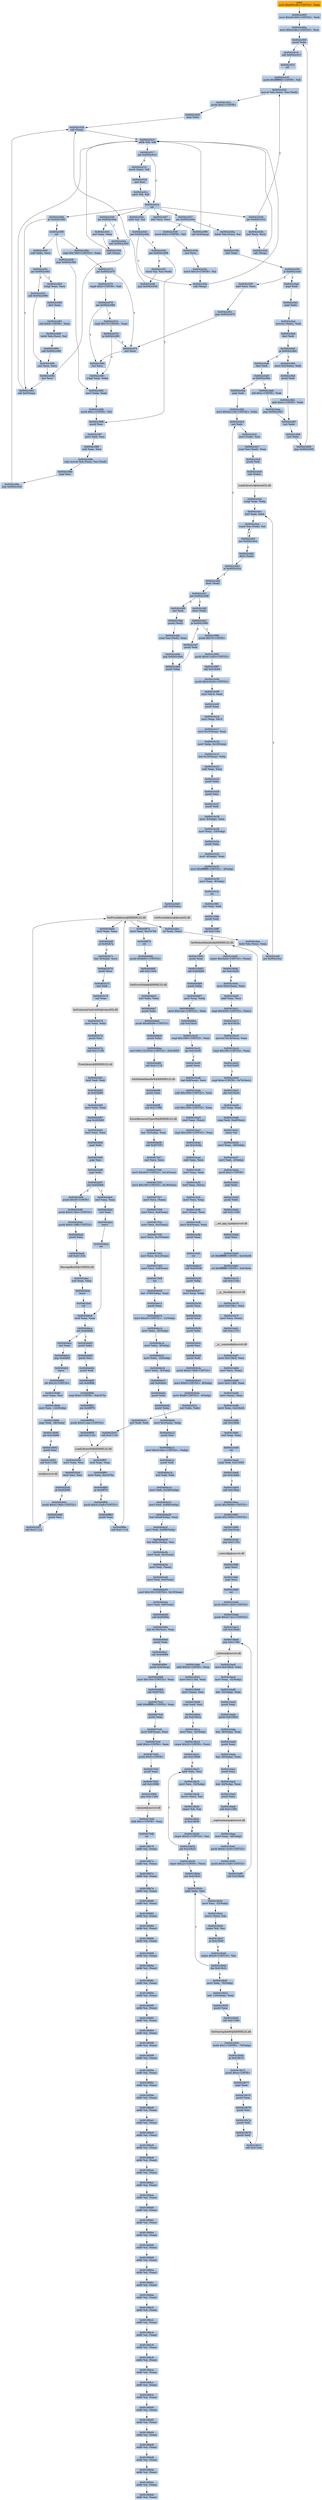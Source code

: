 digraph G {
node[shape=rectangle,style=filled,fillcolor=lightsteelblue,color=lightsteelblue]
bgcolor="transparent"
a0x0042c000movl_0x4001d0UINT32_ebx[label="start\nmovl $0x4001d0<UINT32>, %ebx",fillcolor="orange",color="lightgrey"];
a0x0042c005movl_0x401000UINT32_edi[label="0x0042c005\nmovl $0x401000<UINT32>, %edi"];
a0x0042c00amovl_0x41efecUINT32_esi[label="0x0042c00a\nmovl $0x41efec<UINT32>, %esi"];
a0x0042c00fpushl_ebx[label="0x0042c00f\npushl %ebx"];
a0x0042c010call_0x0042c01f[label="0x0042c010\ncall 0x0042c01f"];
a0x0042c01fcld_[label="0x0042c01f\ncld "];
a0x0042c020movb_0xffffff80UINT8_dl[label="0x0042c020\nmovb $0xffffff80<UINT8>, %dl"];
a0x0042c022movsb_ds_esi__es_edi_[label="0x0042c022\nmovsb %ds:(%esi), %es:(%edi)"];
a0x0042c023pushl_0x2UINT8[label="0x0042c023\npushl $0x2<UINT8>"];
a0x0042c025popl_ebx[label="0x0042c025\npopl %ebx"];
a0x0042c026call_esp_[label="0x0042c026\ncall (%esp)"];
a0x0042c015addb_dl_dl[label="0x0042c015\naddb %dl, %dl"];
a0x0042c017jne_0x0042c01e[label="0x0042c017\njne 0x0042c01e"];
a0x0042c019movb_esi__dl[label="0x0042c019\nmovb (%esi), %dl"];
a0x0042c01bincl_esi[label="0x0042c01b\nincl %esi"];
a0x0042c01cadcb_dl_dl[label="0x0042c01c\nadcb %dl, %dl"];
a0x0042c01eret[label="0x0042c01e\nret"];
a0x0042c029jae_0x0042c022[label="0x0042c029\njae 0x0042c022"];
a0x0042c02bxorl_ecx_ecx[label="0x0042c02b\nxorl %ecx, %ecx"];
a0x0042c02dcall_esp_[label="0x0042c02d\ncall (%esp)"];
a0x0042c030jae_0x0042c04a[label="0x0042c030\njae 0x0042c04a"];
a0x0042c032xorl_eax_eax[label="0x0042c032\nxorl %eax, %eax"];
a0x0042c034call_esp_[label="0x0042c034\ncall (%esp)"];
a0x0042c037jae_0x0042c05a[label="0x0042c037\njae 0x0042c05a"];
a0x0042c039movb_0x2UINT8_bl[label="0x0042c039\nmovb $0x2<UINT8>, %bl"];
a0x0042c03bincl_ecx[label="0x0042c03b\nincl %ecx"];
a0x0042c03cmovb_0x10UINT8_al[label="0x0042c03c\nmovb $0x10<UINT8>, %al"];
a0x0042c03ecall_esp_[label="0x0042c03e\ncall (%esp)"];
a0x0042c041adcb_al_al[label="0x0042c041\nadcb %al, %al"];
a0x0042c043jae_0x0042c03e[label="0x0042c043\njae 0x0042c03e"];
a0x0042c045jne_0x0042c086[label="0x0042c045\njne 0x0042c086"];
a0x0042c086pushl_esi[label="0x0042c086\npushl %esi"];
a0x0042c087movl_edi_esi[label="0x0042c087\nmovl %edi, %esi"];
a0x0042c089subl_eax_esi[label="0x0042c089\nsubl %eax, %esi"];
a0x0042c08brepz_movsb_ds_esi__es_edi_[label="0x0042c08b\nrepz movsb %ds:(%esi), %es:(%edi)"];
a0x0042c08dpopl_esi[label="0x0042c08d\npopl %esi"];
a0x0042c08ejmp_0x0042c026[label="0x0042c08e\njmp 0x0042c026"];
a0x0042c047stosb_al_es_edi_[label="0x0042c047\nstosb %al, %es:(%edi)"];
a0x0042c048jmp_0x0042c026[label="0x0042c048\njmp 0x0042c026"];
a0x0042c05alodsb_ds_esi__al[label="0x0042c05a\nlodsb %ds:(%esi), %al"];
a0x0042c05bshrl_eax[label="0x0042c05b\nshrl %eax"];
a0x0042c05dje_0x0042c0a0[label="0x0042c05d\nje 0x0042c0a0"];
a0x0042c05fadcl_ecx_ecx[label="0x0042c05f\nadcl %ecx, %ecx"];
a0x0042c061jmp_0x0042c07f[label="0x0042c061\njmp 0x0042c07f"];
a0x0042c07fincl_ecx[label="0x0042c07f\nincl %ecx"];
a0x0042c080incl_ecx[label="0x0042c080\nincl %ecx"];
a0x0042c081xchgl_eax_ebp[label="0x0042c081\nxchgl %eax, %ebp"];
a0x0042c082movl_ebp_eax[label="0x0042c082\nmovl %ebp, %eax"];
a0x0042c084movb_0x1UINT8_bl[label="0x0042c084\nmovb $0x1<UINT8>, %bl"];
a0x0042c04acall_0x0042c092[label="0x0042c04a\ncall 0x0042c092"];
a0x0042c092incl_ecx[label="0x0042c092\nincl %ecx"];
a0x0042c093call_0x4esp_[label="0x0042c093\ncall 0x4(%esp)"];
a0x0042c097adcl_ecx_ecx[label="0x0042c097\nadcl %ecx, %ecx"];
a0x0042c099call_0x4esp_[label="0x0042c099\ncall 0x4(%esp)"];
a0x0042c09djb_0x0042c093[label="0x0042c09d\njb 0x0042c093"];
a0x0042c09fret[label="0x0042c09f\nret"];
a0x0042c04fsubl_ebx_ecx[label="0x0042c04f\nsubl %ebx, %ecx"];
a0x0042c051jne_0x0042c063[label="0x0042c051\njne 0x0042c063"];
a0x0042c063xchgl_eax_ecx[label="0x0042c063\nxchgl %eax, %ecx"];
a0x0042c064decl_eax[label="0x0042c064\ndecl %eax"];
a0x0042c065shll_0x8UINT8_eax[label="0x0042c065\nshll $0x8<UINT8>, %eax"];
a0x0042c068lodsb_ds_esi__al[label="0x0042c068\nlodsb %ds:(%esi), %al"];
a0x0042c069call_0x0042c090[label="0x0042c069\ncall 0x0042c090"];
a0x0042c090xorl_ecx_ecx[label="0x0042c090\nxorl %ecx, %ecx"];
a0x0042c06ecmpl_0x7d00UINT32_eax[label="0x0042c06e\ncmpl $0x7d00<UINT32>, %eax"];
a0x0042c073jae_0x0042c07f[label="0x0042c073\njae 0x0042c07f"];
a0x0042c075cmpb_0x5UINT8_ah[label="0x0042c075\ncmpb $0x5<UINT8>, %ah"];
a0x0042c078jae_0x0042c080[label="0x0042c078\njae 0x0042c080"];
a0x0042c07acmpl_0x7fUINT8_eax[label="0x0042c07a\ncmpl $0x7f<UINT8>, %eax"];
a0x0042c07dja_0x0042c081[label="0x0042c07d\nja 0x0042c081"];
a0x0042c053call_0x0042c090[label="0x0042c053\ncall 0x0042c090"];
a0x0042c058jmp_0x0042c082[label="0x0042c058\njmp 0x0042c082"];
a0x0042c0a0popl_edi[label="0x0042c0a0\npopl %edi"];
a0x0042c0a1popl_ebx[label="0x0042c0a1\npopl %ebx"];
a0x0042c0a2movzwl_ebx__edi[label="0x0042c0a2\nmovzwl (%ebx), %edi"];
a0x0042c0a5decl_edi[label="0x0042c0a5\ndecl %edi"];
a0x0042c0a6je_0x0042c0b0[label="0x0042c0a6\nje 0x0042c0b0"];
a0x0042c0a8decl_edi[label="0x0042c0a8\ndecl %edi"];
a0x0042c0a9je_0x0042c0be[label="0x0042c0a9\nje 0x0042c0be"];
a0x0042c0abshll_0xcUINT8_edi[label="0x0042c0ab\nshll $0xc<UINT8>, %edi"];
a0x0042c0aejmp_0x0042c0b7[label="0x0042c0ae\njmp 0x0042c0b7"];
a0x0042c0b7incl_ebx[label="0x0042c0b7\nincl %ebx"];
a0x0042c0b8incl_ebx[label="0x0042c0b8\nincl %ebx"];
a0x0042c0b9jmp_0x0042c00f[label="0x0042c0b9\njmp 0x0042c00f"];
a0x0042c0b0movl_0x2ebx__edi[label="0x0042c0b0\nmovl 0x2(%ebx), %edi"];
a0x0042c0b3pushl_edi[label="0x0042c0b3\npushl %edi"];
a0x0042c0b4addl_0x4UINT8_ebx[label="0x0042c0b4\naddl $0x4<UINT8>, %ebx"];
a0x0042c0bepopl_edi[label="0x0042c0be\npopl %edi"];
a0x0042c0bfmovl_0x42c128UINT32_ebx[label="0x0042c0bf\nmovl $0x42c128<UINT32>, %ebx"];
a0x0042c0c4incl_edi[label="0x0042c0c4\nincl %edi"];
a0x0042c0c5movl_edi__esi[label="0x0042c0c5\nmovl (%edi), %esi"];
a0x0042c0c7scasl_es_edi__eax[label="0x0042c0c7\nscasl %es:(%edi), %eax"];
a0x0042c0c8pushl_edi[label="0x0042c0c8\npushl %edi"];
a0x0042c0c9call_ebx_[label="0x0042c0c9\ncall (%ebx)"];
LoadLibraryA_kernel32_dll[label="LoadLibraryA@kernel32.dll",fillcolor="lightgrey",color="lightgrey"];
a0x0042c0cbxchgl_eax_ebp[label="0x0042c0cb\nxchgl %eax, %ebp"];
a0x0042c0ccxorl_eax_eax[label="0x0042c0cc\nxorl %eax, %eax"];
a0x0042c0cescasb_es_edi__al[label="0x0042c0ce\nscasb %es:(%edi), %al"];
a0x0042c0cfjne_0x0042c0ce[label="0x0042c0cf\njne 0x0042c0ce"];
a0x0042c0d1decb_edi_[label="0x0042c0d1\ndecb (%edi)"];
a0x0042c0d3je_0x0042c0c4[label="0x0042c0d3\nje 0x0042c0c4"];
a0x0042c0d5decb_edi_[label="0x0042c0d5\ndecb (%edi)"];
a0x0042c0d7jne_0x0042c0df[label="0x0042c0d7\njne 0x0042c0df"];
a0x0042c0dfdecb_edi_[label="0x0042c0df\ndecb (%edi)"];
a0x0042c0e1je_0x004109f0[label="0x0042c0e1\nje 0x004109f0"];
a0x0042c0e7pushl_edi[label="0x0042c0e7\npushl %edi"];
a0x0042c0e8pushl_ebp[label="0x0042c0e8\npushl %ebp"];
a0x0042c0e9call_0x4ebx_[label="0x0042c0e9\ncall 0x4(%ebx)"];
GetProcAddress_kernel32_dll[label="GetProcAddress@kernel32.dll",fillcolor="lightgrey",color="lightgrey"];
a0x0042c0ecorl_eax_esi_[label="0x0042c0ec\norl %eax, (%esi)"];
a0x0042c0eelodsl_ds_esi__eax[label="0x0042c0ee\nlodsl %ds:(%esi), %eax"];
a0x0042c0efjne_0x0042c0cc[label="0x0042c0ef\njne 0x0042c0cc"];
a0x0042c0d9incl_edi[label="0x0042c0d9\nincl %edi"];
a0x0042c0dapushl_edi_[label="0x0042c0da\npushl (%edi)"];
a0x0042c0dcscasl_es_edi__eax[label="0x0042c0dc\nscasl %es:(%edi), %eax"];
a0x0042c0ddjmp_0x0042c0e8[label="0x0042c0dd\njmp 0x0042c0e8"];
GetProcAddress_KERNEL32_dll[label="GetProcAddress@KERNEL32.dll",fillcolor="lightgrey",color="lightgrey"];
a0x004109f0pushl_0x70UINT8[label="0x004109f0\npushl $0x70<UINT8>"];
a0x004109f2pushl_0x411450UINT32[label="0x004109f2\npushl $0x411450<UINT32>"];
a0x004109f7call_0x410c04[label="0x004109f7\ncall 0x410c04"];
a0x00410c04pushl_0x410c54UINT32[label="0x00410c04\npushl $0x410c54<UINT32>"];
a0x00410c09movl_fs_0_eax[label="0x00410c09\nmovl %fs:0, %eax"];
a0x00410c0fpushl_eax[label="0x00410c0f\npushl %eax"];
a0x00410c10movl_esp_fs_0[label="0x00410c10\nmovl %esp, %fs:0"];
a0x00410c17movl_0x10esp__eax[label="0x00410c17\nmovl 0x10(%esp), %eax"];
a0x00410c1bmovl_ebp_0x10esp_[label="0x00410c1b\nmovl %ebp, 0x10(%esp)"];
a0x00410c1fleal_0x10esp__ebp[label="0x00410c1f\nleal 0x10(%esp), %ebp"];
a0x00410c23subl_eax_esp[label="0x00410c23\nsubl %eax, %esp"];
a0x00410c25pushl_ebx[label="0x00410c25\npushl %ebx"];
a0x00410c26pushl_esi[label="0x00410c26\npushl %esi"];
a0x00410c27pushl_edi[label="0x00410c27\npushl %edi"];
a0x00410c28movl__8ebp__eax[label="0x00410c28\nmovl -8(%ebp), %eax"];
a0x00410c2bmovl_esp__24ebp_[label="0x00410c2b\nmovl %esp, -24(%ebp)"];
a0x00410c2epushl_eax[label="0x00410c2e\npushl %eax"];
a0x00410c2fmovl__4ebp__eax[label="0x00410c2f\nmovl -4(%ebp), %eax"];
a0x00410c32movl_0xffffffffUINT32__4ebp_[label="0x00410c32\nmovl $0xffffffff<UINT32>, -4(%ebp)"];
a0x00410c39movl_eax__8ebp_[label="0x00410c39\nmovl %eax, -8(%ebp)"];
a0x00410c3cret[label="0x00410c3c\nret"];
a0x004109fcxorl_edi_edi[label="0x004109fc\nxorl %edi, %edi"];
a0x004109fepushl_edi[label="0x004109fe\npushl %edi"];
a0x004109ffcall_0x4110ac[label="0x004109ff\ncall 0x4110ac"];
GetModuleHandleA_KERNEL32_dll[label="GetModuleHandleA@KERNEL32.dll",fillcolor="lightgrey",color="lightgrey"];
a0x00410a05cmpw_0x5a4dUINT16_eax_[label="0x00410a05\ncmpw $0x5a4d<UINT16>, (%eax)"];
a0x00410a0ajne_0x410a2b[label="0x00410a0a\njne 0x410a2b"];
a0x00410a0cmovl_0x3ceax__ecx[label="0x00410a0c\nmovl 0x3c(%eax), %ecx"];
a0x00410a0faddl_eax_ecx[label="0x00410a0f\naddl %eax, %ecx"];
a0x00410a11cmpl_0x4550UINT32_ecx_[label="0x00410a11\ncmpl $0x4550<UINT32>, (%ecx)"];
a0x00410a17jne_0x410a2b[label="0x00410a17\njne 0x410a2b"];
a0x00410a19movzwl_0x18ecx__eax[label="0x00410a19\nmovzwl 0x18(%ecx), %eax"];
a0x00410a1dcmpl_0x10bUINT32_eax[label="0x00410a1d\ncmpl $0x10b<UINT32>, %eax"];
a0x00410a22je_0x410a43[label="0x00410a22\nje 0x410a43"];
a0x00410a43cmpl_0xeUINT8_0x74ecx_[label="0x00410a43\ncmpl $0xe<UINT8>, 0x74(%ecx)"];
a0x00410a47jbe_0x410a2b[label="0x00410a47\njbe 0x410a2b"];
a0x00410a49xorl_eax_eax[label="0x00410a49\nxorl %eax, %eax"];
a0x00410a4bcmpl_edi_0xe8ecx_[label="0x00410a4b\ncmpl %edi, 0xe8(%ecx)"];
a0x00410a51setne_al[label="0x00410a51\nsetne %al"];
a0x00410a54movl_eax__28ebp_[label="0x00410a54\nmovl %eax, -28(%ebp)"];
a0x00410a57movl_edi__4ebp_[label="0x00410a57\nmovl %edi, -4(%ebp)"];
a0x00410a5apushl_0x2UINT8[label="0x00410a5a\npushl $0x2<UINT8>"];
a0x00410a5cpopl_ebx[label="0x00410a5c\npopl %ebx"];
a0x00410a5dpushl_ebx[label="0x00410a5d\npushl %ebx"];
a0x00410a5ecall_0x411338[label="0x00410a5e\ncall 0x411338"];
a__set_app_type_msvcrt_dll[label="__set_app_type@msvcrt.dll",fillcolor="lightgrey",color="lightgrey"];
a0x00410a64popl_ecx[label="0x00410a64\npopl %ecx"];
a0x00410a65orl_0xffffffffUINT8_0x416e48[label="0x00410a65\norl $0xffffffff<UINT8>, 0x416e48"];
a0x00410a6corl_0xffffffffUINT8_0x416e4c[label="0x00410a6c\norl $0xffffffff<UINT8>, 0x416e4c"];
a0x00410a73call_0x41135c[label="0x00410a73\ncall 0x41135c"];
a__p__fmode_msvcrt_dll[label="__p__fmode@msvcrt.dll",fillcolor="lightgrey",color="lightgrey"];
a0x00410a79movl_0x4158cc_ecx[label="0x00410a79\nmovl 0x4158cc, %ecx"];
a0x00410a7fmovl_ecx_eax_[label="0x00410a7f\nmovl %ecx, (%eax)"];
a0x00410a81call_0x41137c[label="0x00410a81\ncall 0x41137c"];
a__p__commode_msvcrt_dll[label="__p__commode@msvcrt.dll",fillcolor="lightgrey",color="lightgrey"];
a0x00410a87movl_0x4158c8_ecx[label="0x00410a87\nmovl 0x4158c8, %ecx"];
a0x00410a8dmovl_ecx_eax_[label="0x00410a8d\nmovl %ecx, (%eax)"];
a0x00410a8fmovl_0x411384_eax[label="0x00410a8f\nmovl 0x411384, %eax"];
a0x00410a94movl_eax__eax[label="0x00410a94\nmovl (%eax), %eax"];
a0x00410a96movl_eax_0x416e44[label="0x00410a96\nmovl %eax, 0x416e44"];
a0x00410a9bcall_0x410bfe[label="0x00410a9b\ncall 0x410bfe"];
a0x00410bfexorl_eax_eax[label="0x00410bfe\nxorl %eax, %eax"];
a0x00410c00ret[label="0x00410c00\nret"];
a0x00410aa0cmpl_edi_0x415000[label="0x00410aa0\ncmpl %edi, 0x415000"];
a0x00410aa6jne_0x410ab4[label="0x00410aa6\njne 0x410ab4"];
a0x00410ab4call_0x410bec[label="0x00410ab4\ncall 0x410bec"];
a0x00410becpushl_0x30000UINT32[label="0x00410bec\npushl $0x30000<UINT32>"];
a0x00410bf1pushl_0x10000UINT32[label="0x00410bf1\npushl $0x10000<UINT32>"];
a0x00410bf6call_0x410c4e[label="0x00410bf6\ncall 0x410c4e"];
a0x00410c4ejmp_0x41133c[label="0x00410c4e\njmp 0x41133c"];
a_controlfp_msvcrt_dll[label="_controlfp@msvcrt.dll",fillcolor="lightgrey",color="lightgrey"];
a0x00410bfbpopl_ecx[label="0x00410bfb\npopl %ecx"];
a0x00410bfcpopl_ecx[label="0x00410bfc\npopl %ecx"];
a0x00410bfdret[label="0x00410bfd\nret"];
a0x00410ab9pushl_0x411420UINT32[label="0x00410ab9\npushl $0x411420<UINT32>"];
a0x00410abepushl_0x41141cUINT32[label="0x00410abe\npushl $0x41141c<UINT32>"];
a0x00410ac3call_0x410be6[label="0x00410ac3\ncall 0x410be6"];
a0x00410be6jmp_0x41138c[label="0x00410be6\njmp 0x41138c"];
a_initterm_msvcrt_dll[label="_initterm@msvcrt.dll",fillcolor="lightgrey",color="lightgrey"];
a0x00410ac8movl_0x4158c4_eax[label="0x00410ac8\nmovl 0x4158c4, %eax"];
a0x00410acdmovl_eax__32ebp_[label="0x00410acd\nmovl %eax, -32(%ebp)"];
a0x00410ad0leal__32ebp__eax[label="0x00410ad0\nleal -32(%ebp), %eax"];
a0x00410ad3pushl_eax[label="0x00410ad3\npushl %eax"];
a0x00410ad4pushl_0x4158c0[label="0x00410ad4\npushl 0x4158c0"];
a0x00410adaleal__36ebp__eax[label="0x00410ada\nleal -36(%ebp), %eax"];
a0x00410addpushl_eax[label="0x00410add\npushl %eax"];
a0x00410adeleal__40ebp__eax[label="0x00410ade\nleal -40(%ebp), %eax"];
a0x00410ae1pushl_eax[label="0x00410ae1\npushl %eax"];
a0x00410ae2leal__44ebp__eax[label="0x00410ae2\nleal -44(%ebp), %eax"];
a0x00410ae5pushl_eax[label="0x00410ae5\npushl %eax"];
a0x00410ae6call_0x411380[label="0x00410ae6\ncall 0x411380"];
a__wgetmainargs_msvcrt_dll[label="__wgetmainargs@msvcrt.dll",fillcolor="lightgrey",color="lightgrey"];
a0x00410aecmovl_eax__48ebp_[label="0x00410aec\nmovl %eax, -48(%ebp)"];
a0x00410aefpushl_0x411418UINT32[label="0x00410aef\npushl $0x411418<UINT32>"];
a0x00410af4pushl_0x4113e8UINT32[label="0x00410af4\npushl $0x4113e8<UINT32>"];
a0x00410af9call_0x410be6[label="0x00410af9\ncall 0x410be6"];
a0x00410afeaddl_0x24UINT8_esp[label="0x00410afe\naddl $0x24<UINT8>, %esp"];
a0x00410b01movl_0x411344_eax[label="0x00410b01\nmovl 0x411344, %eax"];
a0x00410b06movl_eax__esi[label="0x00410b06\nmovl (%eax), %esi"];
a0x00410b08cmpl_edi_esi[label="0x00410b08\ncmpl %edi, %esi"];
a0x00410b0ajne_0x410b1a[label="0x00410b0a\njne 0x410b1a"];
a0x00410b1amovl_esi__52ebp_[label="0x00410b1a\nmovl %esi, -52(%ebp)"];
a0x00410b1dcmpw_0x22UINT8_esi_[label="0x00410b1d\ncmpw $0x22<UINT8>, (%esi)"];
a0x00410b21jne_0x410b68[label="0x00410b21\njne 0x410b68"];
a0x00410b23addl_ebx_esi[label="0x00410b23\naddl %ebx, %esi"];
a0x00410b25movl_esi__52ebp_[label="0x00410b25\nmovl %esi, -52(%ebp)"];
a0x00410b28movw_esi__ax[label="0x00410b28\nmovw (%esi), %ax"];
a0x00410b2bcmpw_di_ax[label="0x00410b2b\ncmpw %di, %ax"];
a0x00410b2eje_0x410b36[label="0x00410b2e\nje 0x410b36"];
a0x00410b30cmpw_0x22UINT16_ax[label="0x00410b30\ncmpw $0x22<UINT16>, %ax"];
a0x00410b34jne_0x410b23[label="0x00410b34\njne 0x410b23"];
a0x00410b36cmpw_0x22UINT8_esi_[label="0x00410b36\ncmpw $0x22<UINT8>, (%esi)"];
a0x00410b3ajne_0x410b41[label="0x00410b3a\njne 0x410b41"];
a0x00410b3caddl_ebx_esi[label="0x00410b3c\naddl %ebx, %esi"];
a0x00410b3emovl_esi__52ebp_[label="0x00410b3e\nmovl %esi, -52(%ebp)"];
a0x00410b41movw_esi__ax[label="0x00410b41\nmovw (%esi), %ax"];
a0x00410b44cmpw_di_ax[label="0x00410b44\ncmpw %di, %ax"];
a0x00410b47je_0x410b4f[label="0x00410b47\nje 0x410b4f"];
a0x00410b49cmpw_0x20UINT16_ax[label="0x00410b49\ncmpw $0x20<UINT16>, %ax"];
a0x00410b4djbe_0x410b3c[label="0x00410b4d\njbe 0x410b3c"];
a0x00410b4fmovl_edi__76ebp_[label="0x00410b4f\nmovl %edi, -76(%ebp)"];
a0x00410b52leal__120ebp__eax[label="0x00410b52\nleal -120(%ebp), %eax"];
a0x00410b55pushl_eax[label="0x00410b55\npushl %eax"];
a0x00410b56call_0x411084[label="0x00410b56\ncall 0x411084"];
GetStartupInfoW_KERNEL32_dll[label="GetStartupInfoW@KERNEL32.dll",fillcolor="lightgrey",color="lightgrey"];
a0x00410b5ctestb_0x1UINT8__76ebp_[label="0x00410b5c\ntestb $0x1<UINT8>, -76(%ebp)"];
a0x00410b60je_0x410b75[label="0x00410b60\nje 0x410b75"];
a0x00410b75pushl_0xaUINT8[label="0x00410b75\npushl $0xa<UINT8>"];
a0x00410b77popl_eax[label="0x00410b77\npopl %eax"];
a0x00410b78pushl_eax[label="0x00410b78\npushl %eax"];
a0x00410b79pushl_esi[label="0x00410b79\npushl %esi"];
a0x00410b7apushl_edi[label="0x00410b7a\npushl %edi"];
a0x00410b7bpushl_edi[label="0x00410b7b\npushl %edi"];
a0x00410b7ccall_0x4110ac[label="0x00410b7c\ncall 0x4110ac"];
a0x00410b82pushl_eax[label="0x00410b82\npushl %eax"];
a0x00410b83call_0x40ddb6[label="0x00410b83\ncall 0x40ddb6"];
a0x0040ddb6pushl_ebp[label="0x0040ddb6\npushl %ebp"];
a0x0040ddb7movl_esp_ebp[label="0x0040ddb7\nmovl %esp, %ebp"];
a0x0040ddb9movl_0x12acUINT32_eax[label="0x0040ddb9\nmovl $0x12ac<UINT32>, %eax"];
a0x0040ddbecall_0x410cc0[label="0x0040ddbe\ncall 0x410cc0"];
a0x00410cc0cmpl_0x1000UINT32_eax[label="0x00410cc0\ncmpl $0x1000<UINT32>, %eax"];
a0x00410cc5jae_0x410cd5[label="0x00410cc5\njae 0x410cd5"];
a0x00410cd5pushl_ecx[label="0x00410cd5\npushl %ecx"];
a0x00410cd6leal_0x8esp__ecx[label="0x00410cd6\nleal 0x8(%esp), %ecx"];
a0x00410cdasubl_0x1000UINT32_ecx[label="0x00410cda\nsubl $0x1000<UINT32>, %ecx"];
a0x00410ce0subl_0x1000UINT32_eax[label="0x00410ce0\nsubl $0x1000<UINT32>, %eax"];
a0x00410ce5testl_eax_ecx_[label="0x00410ce5\ntestl %eax, (%ecx)"];
a0x00410ce7cmpl_0x1000UINT32_eax[label="0x00410ce7\ncmpl $0x1000<UINT32>, %eax"];
a0x00410cecjae_0x410cda[label="0x00410cec\njae 0x410cda"];
a0x00410ceesubl_eax_ecx[label="0x00410cee\nsubl %eax, %ecx"];
a0x00410cf0movl_esp_eax[label="0x00410cf0\nmovl %esp, %eax"];
a0x00410cf2testl_eax_ecx_[label="0x00410cf2\ntestl %eax, (%ecx)"];
a0x00410cf4movl_ecx_esp[label="0x00410cf4\nmovl %ecx, %esp"];
a0x00410cf6movl_eax__ecx[label="0x00410cf6\nmovl (%eax), %ecx"];
a0x00410cf8movl_0x4eax__eax[label="0x00410cf8\nmovl 0x4(%eax), %eax"];
a0x00410cfbpushl_eax[label="0x00410cfb\npushl %eax"];
a0x00410cfcret[label="0x00410cfc\nret"];
a0x0040ddc3call_0x402b36[label="0x0040ddc3\ncall 0x402b36"];
a0x00402b36pushl_ebp[label="0x00402b36\npushl %ebp"];
a0x00402b37movl_esp_ebp[label="0x00402b37\nmovl %esp, %ebp"];
a0x00402b39pushl_ecx[label="0x00402b39\npushl %ecx"];
a0x00402b3apushl_ecx[label="0x00402b3a\npushl %ecx"];
a0x00402b3bpushl_ebx[label="0x00402b3b\npushl %ebx"];
a0x00402b3cpushl_esi[label="0x00402b3c\npushl %esi"];
a0x00402b3dpushl_edi[label="0x00402b3d\npushl %edi"];
a0x00402b3epushl_0x4119b8UINT32[label="0x00402b3e\npushl $0x4119b8<UINT32>"];
a0x00402b43movl_0x8UINT32__8ebp_[label="0x00402b43\nmovl $0x8<UINT32>, -8(%ebp)"];
a0x00402b4amovl_0xffUINT32__4ebp_[label="0x00402b4a\nmovl $0xff<UINT32>, -4(%ebp)"];
a0x00402b51xorl_ebx_ebx[label="0x00402b51\nxorl %ebx, %ebx"];
a0x00402b53xorl_edi_edi[label="0x00402b53\nxorl %edi, %edi"];
a0x00402b55call_0x41110c[label="0x00402b55\ncall 0x41110c"];
LoadLibraryW_KERNEL32_dll[label="LoadLibraryW@KERNEL32.dll",fillcolor="lightgrey",color="lightgrey"];
a0x00402b5bmovl_eax_esi[label="0x00402b5b\nmovl %eax, %esi"];
a0x00402b5dtestl_esi_esi[label="0x00402b5d\ntestl %esi, %esi"];
a0x00402b5fje_0x402b89[label="0x00402b5f\nje 0x402b89"];
a0x00402b61pushl_0x4119d4UINT32[label="0x00402b61\npushl $0x4119d4<UINT32>"];
a0x00402b66pushl_esi[label="0x00402b66\npushl %esi"];
a0x00402b67call_0x411114[label="0x00402b67\ncall 0x411114"];
a0x00402b6dtestl_eax_eax[label="0x00402b6d\ntestl %eax, %eax"];
a0x00402b6fje_0x402b7a[label="0x00402b6f\nje 0x402b7a"];
a0x00402b71leal__8ebp__ecx[label="0x00402b71\nleal -8(%ebp), %ecx"];
a0x00402b74pushl_ecx[label="0x00402b74\npushl %ecx"];
a0x00402b75incl_edi[label="0x00402b75\nincl %edi"];
a0x00402b76call_eax[label="0x00402b76\ncall %eax"];
InitCommonControlsEx_comctl32_dll[label="InitCommonControlsEx@comctl32.dll",fillcolor="lightgrey",color="lightgrey"];
a0x00402b78movl_eax_ebx[label="0x00402b78\nmovl %eax, %ebx"];
a0x00402b7apushl_esi[label="0x00402b7a\npushl %esi"];
a0x00402b7bcall_0x411108[label="0x00402b7b\ncall 0x411108"];
FreeLibrary_KERNEL32_dll[label="FreeLibrary@KERNEL32.dll",fillcolor="lightgrey",color="lightgrey"];
a0x00402b81testl_edi_edi[label="0x00402b81\ntestl %edi, %edi"];
a0x00402b83je_0x402b89[label="0x00402b83\nje 0x402b89"];
a0x00402b85movl_ebx_eax[label="0x00402b85\nmovl %ebx, %eax"];
a0x00402b87jmp_0x402b92[label="0x00402b87\njmp 0x402b92"];
a0x00402b92testl_eax_eax[label="0x00402b92\ntestl %eax, %eax"];
a0x00402b94popl_edi[label="0x00402b94\npopl %edi"];
a0x00402b95popl_esi[label="0x00402b95\npopl %esi"];
a0x00402b96popl_ebx[label="0x00402b96\npopl %ebx"];
a0x00402b97jne_0x402bb0[label="0x00402b97\njne 0x402bb0"];
a0x00402b99pushl_0x30UINT8[label="0x00402b99\npushl $0x30<UINT8>"];
a0x00402bb0xorl_eax_eax[label="0x00402bb0\nxorl %eax, %eax"];
a0x00402bb2incl_eax[label="0x00402bb2\nincl %eax"];
a0x00402bb3leave_[label="0x00402bb3\nleave "];
a0x00402bb4ret[label="0x00402bb4\nret"];
a0x0040ddc8testl_eax_eax[label="0x0040ddc8\ntestl %eax, %eax"];
a0x0040ddcajne_0x40ddd2[label="0x0040ddca\njne 0x40ddd2"];
a0x0040ddd2pushl_ebx[label="0x0040ddd2\npushl %ebx"];
a0x0040ddd3pushl_esi[label="0x0040ddd3\npushl %esi"];
a0x0040ddd4pushl_edi[label="0x0040ddd4\npushl %edi"];
a0x0040ddd5call_0x40ff4b[label="0x0040ddd5\ncall 0x40ff4b"];
a0x0040ff4bcmpl_0x0UINT8_0x4167bc[label="0x0040ff4b\ncmpl $0x0<UINT8>, 0x4167bc"];
a0x0040ff52jne_0x40ff79[label="0x0040ff52\njne 0x40ff79"];
a0x0040ff54pushl_0x411aacUINT32[label="0x0040ff54\npushl $0x411aac<UINT32>"];
a0x0040ff59call_0x41110c[label="0x0040ff59\ncall 0x41110c"];
a0x0040ff5ftestl_eax_eax[label="0x0040ff5f\ntestl %eax, %eax"];
a0x0040ff61movl_eax_0x4167bc[label="0x0040ff61\nmovl %eax, 0x4167bc"];
a0x0040ff66je_0x40ff79[label="0x0040ff66\nje 0x40ff79"];
a0x0040ff68pushl_0x4132e8UINT32[label="0x0040ff68\npushl $0x4132e8<UINT32>"];
a0x0040ff6dpushl_eax[label="0x0040ff6d\npushl %eax"];
a0x0040ff6ecall_0x411114[label="0x0040ff6e\ncall 0x411114"];
a0x0040ff74movl_eax_0x4167b8[label="0x0040ff74\nmovl %eax, 0x4167b8"];
a0x0040ff79ret[label="0x0040ff79\nret"];
a0x0040dddapushl_0x8001UINT32[label="0x0040ddda\npushl $0x8001<UINT32>"];
a0x0040dddfcall_0x4110c0[label="0x0040dddf\ncall 0x4110c0"];
SetErrorMode_KERNEL32_dll[label="SetErrorMode@KERNEL32.dll",fillcolor="lightgrey",color="lightgrey"];
a0x0040dde5xorl_ebx_ebx[label="0x0040dde5\nxorl %ebx, %ebx"];
a0x0040dde7pushl_ebx[label="0x0040dde7\npushl %ebx"];
a0x0040dde8pushl_0x40fc94UINT32[label="0x0040dde8\npushl $0x40fc94<UINT32>"];
a0x0040ddedpushl_ebx[label="0x0040dded\npushl %ebx"];
a0x0040ddeemovl_0x11223344UINT32_0x416050[label="0x0040ddee\nmovl $0x11223344<UINT32>, 0x416050"];
a0x0040ddf8call_0x411118[label="0x0040ddf8\ncall 0x411118"];
GetModuleHandleW_KERNEL32_dll[label="GetModuleHandleW@KERNEL32.dll",fillcolor="lightgrey",color="lightgrey"];
a0x0040ddfepushl_eax[label="0x0040ddfe\npushl %eax"];
a0x0040ddffcall_0x411088[label="0x0040ddff\ncall 0x411088"];
EnumResourceTypesW_KERNEL32_dll[label="EnumResourceTypesW@KERNEL32.dll",fillcolor="lightgrey",color="lightgrey"];
a0x0040de05leal__52ebp__eax[label="0x0040de05\nleal -52(%ebp), %eax"];
a0x0040de08call_0x407547[label="0x0040de08\ncall 0x407547"];
a0x00407547xorl_ecx_ecx[label="0x00407547\nxorl %ecx, %ecx"];
a0x00407549movl_0x400UINT32_0x14eax_[label="0x00407549\nmovl $0x400<UINT32>, 0x14(%eax)"];
a0x00407550movl_0x100UINT32_0x18eax_[label="0x00407550\nmovl $0x100<UINT32>, 0x18(%eax)"];
a0x00407557movl_ecx_eax_[label="0x00407557\nmovl %ecx, (%eax)"];
a0x00407559movl_ecx_0x4eax_[label="0x00407559\nmovl %ecx, 0x4(%eax)"];
a0x0040755cmovl_ecx_0xceax_[label="0x0040755c\nmovl %ecx, 0xc(%eax)"];
a0x0040755fmovl_ecx_0x10eax_[label="0x0040755f\nmovl %ecx, 0x10(%eax)"];
a0x00407562movl_ecx_0x1ceax_[label="0x00407562\nmovl %ecx, 0x1c(%eax)"];
a0x00407565movl_ecx_0x8eax_[label="0x00407565\nmovl %ecx, 0x8(%eax)"];
a0x00407568ret[label="0x00407568\nret"];
a0x0040de0dleal__4780ebp__eax[label="0x0040de0d\nleal -4780(%ebp), %eax"];
a0x0040de13pushl_eax[label="0x0040de13\npushl %eax"];
a0x0040de14movl_0x20UINT32__12ebp_[label="0x0040de14\nmovl $0x20<UINT32>, -12(%ebp)"];
a0x0040de1bmovl_ebx__20ebp_[label="0x0040de1b\nmovl %ebx, -20(%ebp)"];
a0x0040de1emovl_ebx__8ebp_[label="0x0040de1e\nmovl %ebx, -8(%ebp)"];
a0x0040de21movl_ebx__16ebp_[label="0x0040de21\nmovl %ebx, -16(%ebp)"];
a0x0040de24movl_ebx__4ebp_[label="0x0040de24\nmovl %ebx, -4(%ebp)"];
a0x0040de27call_0x40da0c[label="0x0040de27\ncall 0x40da0c"];
a0x0040da0cpushl_ebx[label="0x0040da0c\npushl %ebx"];
a0x0040da0dpushl_ebp[label="0x0040da0d\npushl %ebp"];
a0x0040da0emovl_0xcesp__ebp[label="0x0040da0e\nmovl 0xc(%esp), %ebp"];
a0x0040da12pushl_esi[label="0x0040da12\npushl %esi"];
a0x0040da13movl_0x412decUINT32_ebp_[label="0x0040da13\nmovl $0x412dec<UINT32>, (%ebp)"];
a0x0040da1apushl_edi[label="0x0040da1a\npushl %edi"];
a0x0040da1bxorl_edi_edi[label="0x0040da1b\nxorl %edi, %edi"];
a0x0040da1dmovl_edi_0x240ebp_[label="0x0040da1d\nmovl %edi, 0x240(%ebp)"];
a0x0040da23movl_edi_0x690ebp_[label="0x0040da23\nmovl %edi, 0x690(%ebp)"];
a0x0040da29leal_0x6a8ebp__eax[label="0x0040da29\nleal 0x6a8(%ebp), %eax"];
a0x0040da2fmovl_edi_0x698ebp_[label="0x0040da2f\nmovl %edi, 0x698(%ebp)"];
a0x0040da35leal_0x6bcebp__esi[label="0x0040da35\nleal 0x6bc(%ebp), %esi"];
a0x0040da3bmovl_edi_0xceax_[label="0x0040da3b\nmovl %edi, 0xc(%eax)"];
a0x0040da3emovl_edi_eax_[label="0x0040da3e\nmovl %edi, (%eax)"];
a0x0040da40movl_edi_0x4eax_[label="0x0040da40\nmovl %edi, 0x4(%eax)"];
a0x0040da43movl_0x100UINT32_0x10eax_[label="0x0040da43\nmovl $0x100<UINT32>, 0x10(%eax)"];
a0x0040da4amovl_edi_0x8eax_[label="0x0040da4a\nmovl %edi, 0x8(%eax)"];
a0x0040da4dcall_0x40499a[label="0x0040da4d\ncall 0x40499a"];
a0x0040499aleal_0x190esi__eax[label="0x0040499a\nleal 0x190(%esi), %eax"];
a0x004049a0pushl_eax[label="0x004049a0\npushl %eax"];
a0x004049a1call_0x404984[label="0x004049a1\ncall 0x404984"];
a0x00404984pushl_0x4esp_[label="0x00404984\npushl 0x4(%esp)"];
a0x00404988movl_0x7b4UINT32_eax[label="0x00404988\nmovl $0x7b4<UINT32>, %eax"];
a0x0040498dcall_0x4070c5[label="0x0040498d\ncall 0x4070c5"];
a0x004070c5addl_0xfffffffcUINT8_eax[label="0x004070c5\naddl $0xfffffffc<UINT8>, %eax"];
a0x004070c8pushl_eax[label="0x004070c8\npushl %eax"];
a0x004070c9movl_0x8esp__eax[label="0x004070c9\nmovl 0x8(%esp), %eax"];
a0x004070cdaddl_0x4UINT8_eax[label="0x004070cd\naddl $0x4<UINT8>, %eax"];
a0x004070d0pushl_0x0UINT8[label="0x004070d0\npushl $0x0<UINT8>"];
a0x004070d2pushl_eax[label="0x004070d2\npushl %eax"];
a0x004070d3call_0x410966[label="0x004070d3\ncall 0x410966"];
a0x00410966jmp_0x4113d4[label="0x00410966\njmp 0x4113d4"];
memset_msvcrt_dll[label="memset@msvcrt.dll",fillcolor="lightgrey",color="lightgrey"];
a0x004070d8addl_0xcUINT8_esp[label="0x004070d8\naddl $0xc<UINT8>, %esp"];
a0x004070dbret[label="0x004070db\nret"];
a0x0018f478addb_al_eax_[label="0x0018f478\naddb %al, (%eax)"];
a0x0018f47aaddb_al_eax_[label="0x0018f47a\naddb %al, (%eax)"];
a0x0018f47caddb_al_eax_[label="0x0018f47c\naddb %al, (%eax)"];
a0x0018f47eaddb_al_eax_[label="0x0018f47e\naddb %al, (%eax)"];
a0x0018f480addb_al_eax_[label="0x0018f480\naddb %al, (%eax)"];
a0x0018f482addb_al_eax_[label="0x0018f482\naddb %al, (%eax)"];
a0x0018f484addb_al_eax_[label="0x0018f484\naddb %al, (%eax)"];
a0x0018f486addb_al_eax_[label="0x0018f486\naddb %al, (%eax)"];
a0x0018f488addb_al_eax_[label="0x0018f488\naddb %al, (%eax)"];
a0x0018f48aaddb_al_eax_[label="0x0018f48a\naddb %al, (%eax)"];
a0x0018f48caddb_al_eax_[label="0x0018f48c\naddb %al, (%eax)"];
a0x0018f48eaddb_al_eax_[label="0x0018f48e\naddb %al, (%eax)"];
a0x0018f490addb_al_eax_[label="0x0018f490\naddb %al, (%eax)"];
a0x0018f492addb_al_eax_[label="0x0018f492\naddb %al, (%eax)"];
a0x0018f494addb_al_eax_[label="0x0018f494\naddb %al, (%eax)"];
a0x0018f496addb_al_eax_[label="0x0018f496\naddb %al, (%eax)"];
a0x0018f498addb_al_eax_[label="0x0018f498\naddb %al, (%eax)"];
a0x0018f49aaddb_al_eax_[label="0x0018f49a\naddb %al, (%eax)"];
a0x0018f49caddb_al_eax_[label="0x0018f49c\naddb %al, (%eax)"];
a0x0018f49eaddb_al_eax_[label="0x0018f49e\naddb %al, (%eax)"];
a0x0018f4a0addb_al_eax_[label="0x0018f4a0\naddb %al, (%eax)"];
a0x0018f4a2addb_al_eax_[label="0x0018f4a2\naddb %al, (%eax)"];
a0x0018f4a4addb_al_eax_[label="0x0018f4a4\naddb %al, (%eax)"];
a0x0018f4a6addb_al_eax_[label="0x0018f4a6\naddb %al, (%eax)"];
a0x0018f4a8addb_al_eax_[label="0x0018f4a8\naddb %al, (%eax)"];
a0x0018f4aaaddb_al_eax_[label="0x0018f4aa\naddb %al, (%eax)"];
a0x0018f4acaddb_al_eax_[label="0x0018f4ac\naddb %al, (%eax)"];
a0x0018f4aeaddb_al_eax_[label="0x0018f4ae\naddb %al, (%eax)"];
a0x0018f4b0addb_al_eax_[label="0x0018f4b0\naddb %al, (%eax)"];
a0x0018f4b2addb_al_eax_[label="0x0018f4b2\naddb %al, (%eax)"];
a0x0018f4b4addb_al_eax_[label="0x0018f4b4\naddb %al, (%eax)"];
a0x0018f4b6addb_al_eax_[label="0x0018f4b6\naddb %al, (%eax)"];
a0x0018f4b8addb_al_eax_[label="0x0018f4b8\naddb %al, (%eax)"];
a0x0018f4baaddb_al_eax_[label="0x0018f4ba\naddb %al, (%eax)"];
a0x0018f4bcaddb_al_eax_[label="0x0018f4bc\naddb %al, (%eax)"];
a0x0018f4beaddb_al_eax_[label="0x0018f4be\naddb %al, (%eax)"];
a0x0018f4c0addb_al_eax_[label="0x0018f4c0\naddb %al, (%eax)"];
a0x0018f4c2addb_al_eax_[label="0x0018f4c2\naddb %al, (%eax)"];
a0x0018f4c4addb_al_eax_[label="0x0018f4c4\naddb %al, (%eax)"];
a0x0018f4c6addb_al_eax_[label="0x0018f4c6\naddb %al, (%eax)"];
a0x0018f4c8addb_al_eax_[label="0x0018f4c8\naddb %al, (%eax)"];
a0x0018f4caaddb_al_eax_[label="0x0018f4ca\naddb %al, (%eax)"];
a0x0018f4ccaddb_al_eax_[label="0x0018f4cc\naddb %al, (%eax)"];
a0x0018f4ceaddb_al_eax_[label="0x0018f4ce\naddb %al, (%eax)"];
a0x0018f4d0addb_al_eax_[label="0x0018f4d0\naddb %al, (%eax)"];
a0x0018f4d2addb_al_eax_[label="0x0018f4d2\naddb %al, (%eax)"];
a0x0018f4d4addb_al_eax_[label="0x0018f4d4\naddb %al, (%eax)"];
a0x0018f4d6addb_al_eax_[label="0x0018f4d6\naddb %al, (%eax)"];
a0x0018f4d8addb_al_eax_[label="0x0018f4d8\naddb %al, (%eax)"];
a0x0018f4daaddb_al_eax_[label="0x0018f4da\naddb %al, (%eax)"];
a0x0018f4dcaddb_al_eax_[label="0x0018f4dc\naddb %al, (%eax)"];
a0x0018f4deaddb_al_eax_[label="0x0018f4de\naddb %al, (%eax)"];
a0x00402b9bpushl_0x4119ecUINT32[label="0x00402b9b\npushl $0x4119ec<UINT32>"];
a0x00402ba0pushl_0x4119f8UINT32[label="0x00402ba0\npushl $0x4119f8<UINT32>"];
a0x00402ba5pushl_eax[label="0x00402ba5\npushl %eax"];
a0x00402ba6call_0x411234[label="0x00402ba6\ncall 0x411234"];
MessageBoxW_USER32_dll[label="MessageBoxW@USER32.dll",fillcolor="lightgrey",color="lightgrey"];
a0x00402bacxorl_eax_eax[label="0x00402bac\nxorl %eax, %eax"];
a0x00402baeleave_[label="0x00402bae\nleave "];
a0x00402bafret[label="0x00402baf\nret"];
a0x0040ddccincl_eax[label="0x0040ddcc\nincl %eax"];
a0x0040ddcdjmp_0x40dfcf[label="0x0040ddcd\njmp 0x40dfcf"];
a0x0040dfcfleave_[label="0x0040dfcf\nleave "];
a0x0040dfd0ret_0x10UINT16[label="0x0040dfd0\nret $0x10<UINT16>"];
a0x00410b88movl_eax_esi[label="0x00410b88\nmovl %eax, %esi"];
a0x00410b8amovl_esi__124ebp_[label="0x00410b8a\nmovl %esi, -124(%ebp)"];
a0x00410b8dcmpl_edi__28ebp_[label="0x00410b8d\ncmpl %edi, -28(%ebp)"];
a0x00410b90jne_0x410b99[label="0x00410b90\njne 0x410b99"];
a0x00410b92pushl_esi[label="0x00410b92\npushl %esi"];
a0x00410b93call_0x411348[label="0x00410b93\ncall 0x411348"];
exit_msvcrt_dll[label="exit@msvcrt.dll",fillcolor="lightgrey",color="lightgrey"];
a0x0042c000movl_0x4001d0UINT32_ebx -> a0x0042c005movl_0x401000UINT32_edi [color="#000000"];
a0x0042c005movl_0x401000UINT32_edi -> a0x0042c00amovl_0x41efecUINT32_esi [color="#000000"];
a0x0042c00amovl_0x41efecUINT32_esi -> a0x0042c00fpushl_ebx [color="#000000"];
a0x0042c00fpushl_ebx -> a0x0042c010call_0x0042c01f [color="#000000"];
a0x0042c010call_0x0042c01f -> a0x0042c01fcld_ [color="#000000"];
a0x0042c01fcld_ -> a0x0042c020movb_0xffffff80UINT8_dl [color="#000000"];
a0x0042c020movb_0xffffff80UINT8_dl -> a0x0042c022movsb_ds_esi__es_edi_ [color="#000000"];
a0x0042c022movsb_ds_esi__es_edi_ -> a0x0042c023pushl_0x2UINT8 [color="#000000"];
a0x0042c023pushl_0x2UINT8 -> a0x0042c025popl_ebx [color="#000000"];
a0x0042c025popl_ebx -> a0x0042c026call_esp_ [color="#000000"];
a0x0042c026call_esp_ -> a0x0042c015addb_dl_dl [color="#000000"];
a0x0042c015addb_dl_dl -> a0x0042c017jne_0x0042c01e [color="#000000"];
a0x0042c017jne_0x0042c01e -> a0x0042c019movb_esi__dl [color="#000000",label="F"];
a0x0042c019movb_esi__dl -> a0x0042c01bincl_esi [color="#000000"];
a0x0042c01bincl_esi -> a0x0042c01cadcb_dl_dl [color="#000000"];
a0x0042c01cadcb_dl_dl -> a0x0042c01eret [color="#000000"];
a0x0042c01eret -> a0x0042c029jae_0x0042c022 [color="#000000"];
a0x0042c029jae_0x0042c022 -> a0x0042c022movsb_ds_esi__es_edi_ [color="#000000",label="T"];
a0x0042c017jne_0x0042c01e -> a0x0042c01eret [color="#000000",label="T"];
a0x0042c029jae_0x0042c022 -> a0x0042c02bxorl_ecx_ecx [color="#000000",label="F"];
a0x0042c02bxorl_ecx_ecx -> a0x0042c02dcall_esp_ [color="#000000"];
a0x0042c02dcall_esp_ -> a0x0042c015addb_dl_dl [color="#000000"];
a0x0042c01eret -> a0x0042c030jae_0x0042c04a [color="#000000"];
a0x0042c030jae_0x0042c04a -> a0x0042c032xorl_eax_eax [color="#000000",label="F"];
a0x0042c032xorl_eax_eax -> a0x0042c034call_esp_ [color="#000000"];
a0x0042c034call_esp_ -> a0x0042c015addb_dl_dl [color="#000000"];
a0x0042c01eret -> a0x0042c037jae_0x0042c05a [color="#000000"];
a0x0042c037jae_0x0042c05a -> a0x0042c039movb_0x2UINT8_bl [color="#000000",label="F"];
a0x0042c039movb_0x2UINT8_bl -> a0x0042c03bincl_ecx [color="#000000"];
a0x0042c03bincl_ecx -> a0x0042c03cmovb_0x10UINT8_al [color="#000000"];
a0x0042c03cmovb_0x10UINT8_al -> a0x0042c03ecall_esp_ [color="#000000"];
a0x0042c03ecall_esp_ -> a0x0042c015addb_dl_dl [color="#000000"];
a0x0042c01eret -> a0x0042c041adcb_al_al [color="#000000"];
a0x0042c041adcb_al_al -> a0x0042c043jae_0x0042c03e [color="#000000"];
a0x0042c043jae_0x0042c03e -> a0x0042c03ecall_esp_ [color="#000000",label="T"];
a0x0042c043jae_0x0042c03e -> a0x0042c045jne_0x0042c086 [color="#000000",label="F"];
a0x0042c045jne_0x0042c086 -> a0x0042c086pushl_esi [color="#000000",label="T"];
a0x0042c086pushl_esi -> a0x0042c087movl_edi_esi [color="#000000"];
a0x0042c087movl_edi_esi -> a0x0042c089subl_eax_esi [color="#000000"];
a0x0042c089subl_eax_esi -> a0x0042c08brepz_movsb_ds_esi__es_edi_ [color="#000000"];
a0x0042c08brepz_movsb_ds_esi__es_edi_ -> a0x0042c08dpopl_esi [color="#000000"];
a0x0042c08dpopl_esi -> a0x0042c08ejmp_0x0042c026 [color="#000000"];
a0x0042c08ejmp_0x0042c026 -> a0x0042c026call_esp_ [color="#000000"];
a0x0042c045jne_0x0042c086 -> a0x0042c047stosb_al_es_edi_ [color="#000000",label="F"];
a0x0042c047stosb_al_es_edi_ -> a0x0042c048jmp_0x0042c026 [color="#000000"];
a0x0042c048jmp_0x0042c026 -> a0x0042c026call_esp_ [color="#000000"];
a0x0042c037jae_0x0042c05a -> a0x0042c05alodsb_ds_esi__al [color="#000000",label="T"];
a0x0042c05alodsb_ds_esi__al -> a0x0042c05bshrl_eax [color="#000000"];
a0x0042c05bshrl_eax -> a0x0042c05dje_0x0042c0a0 [color="#000000"];
a0x0042c05dje_0x0042c0a0 -> a0x0042c05fadcl_ecx_ecx [color="#000000",label="F"];
a0x0042c05fadcl_ecx_ecx -> a0x0042c061jmp_0x0042c07f [color="#000000"];
a0x0042c061jmp_0x0042c07f -> a0x0042c07fincl_ecx [color="#000000"];
a0x0042c07fincl_ecx -> a0x0042c080incl_ecx [color="#000000"];
a0x0042c080incl_ecx -> a0x0042c081xchgl_eax_ebp [color="#000000"];
a0x0042c081xchgl_eax_ebp -> a0x0042c082movl_ebp_eax [color="#000000"];
a0x0042c082movl_ebp_eax -> a0x0042c084movb_0x1UINT8_bl [color="#000000"];
a0x0042c084movb_0x1UINT8_bl -> a0x0042c086pushl_esi [color="#000000"];
a0x0042c030jae_0x0042c04a -> a0x0042c04acall_0x0042c092 [color="#000000",label="T"];
a0x0042c04acall_0x0042c092 -> a0x0042c092incl_ecx [color="#000000"];
a0x0042c092incl_ecx -> a0x0042c093call_0x4esp_ [color="#000000"];
a0x0042c093call_0x4esp_ -> a0x0042c015addb_dl_dl [color="#000000"];
a0x0042c01eret -> a0x0042c097adcl_ecx_ecx [color="#000000"];
a0x0042c097adcl_ecx_ecx -> a0x0042c099call_0x4esp_ [color="#000000"];
a0x0042c099call_0x4esp_ -> a0x0042c015addb_dl_dl [color="#000000"];
a0x0042c01eret -> a0x0042c09djb_0x0042c093 [color="#000000"];
a0x0042c09djb_0x0042c093 -> a0x0042c09fret [color="#000000",label="F"];
a0x0042c09fret -> a0x0042c04fsubl_ebx_ecx [color="#000000"];
a0x0042c04fsubl_ebx_ecx -> a0x0042c051jne_0x0042c063 [color="#000000"];
a0x0042c051jne_0x0042c063 -> a0x0042c063xchgl_eax_ecx [color="#000000",label="T"];
a0x0042c063xchgl_eax_ecx -> a0x0042c064decl_eax [color="#000000"];
a0x0042c064decl_eax -> a0x0042c065shll_0x8UINT8_eax [color="#000000"];
a0x0042c065shll_0x8UINT8_eax -> a0x0042c068lodsb_ds_esi__al [color="#000000"];
a0x0042c068lodsb_ds_esi__al -> a0x0042c069call_0x0042c090 [color="#000000"];
a0x0042c069call_0x0042c090 -> a0x0042c090xorl_ecx_ecx [color="#000000"];
a0x0042c090xorl_ecx_ecx -> a0x0042c092incl_ecx [color="#000000"];
a0x0042c09fret -> a0x0042c06ecmpl_0x7d00UINT32_eax [color="#000000"];
a0x0042c06ecmpl_0x7d00UINT32_eax -> a0x0042c073jae_0x0042c07f [color="#000000"];
a0x0042c073jae_0x0042c07f -> a0x0042c075cmpb_0x5UINT8_ah [color="#000000",label="F"];
a0x0042c075cmpb_0x5UINT8_ah -> a0x0042c078jae_0x0042c080 [color="#000000"];
a0x0042c078jae_0x0042c080 -> a0x0042c07acmpl_0x7fUINT8_eax [color="#000000",label="F"];
a0x0042c07acmpl_0x7fUINT8_eax -> a0x0042c07dja_0x0042c081 [color="#000000"];
a0x0042c07dja_0x0042c081 -> a0x0042c07fincl_ecx [color="#000000",label="F"];
a0x0042c051jne_0x0042c063 -> a0x0042c053call_0x0042c090 [color="#000000",label="F"];
a0x0042c053call_0x0042c090 -> a0x0042c090xorl_ecx_ecx [color="#000000"];
a0x0042c09djb_0x0042c093 -> a0x0042c093call_0x4esp_ [color="#000000",label="T"];
a0x0042c09fret -> a0x0042c058jmp_0x0042c082 [color="#000000"];
a0x0042c058jmp_0x0042c082 -> a0x0042c082movl_ebp_eax [color="#000000"];
a0x0042c07dja_0x0042c081 -> a0x0042c081xchgl_eax_ebp [color="#000000",label="T"];
a0x0042c078jae_0x0042c080 -> a0x0042c080incl_ecx [color="#000000",label="T"];
a0x0042c073jae_0x0042c07f -> a0x0042c07fincl_ecx [color="#000000",label="T"];
a0x0042c05dje_0x0042c0a0 -> a0x0042c0a0popl_edi [color="#000000",label="T"];
a0x0042c0a0popl_edi -> a0x0042c0a1popl_ebx [color="#000000"];
a0x0042c0a1popl_ebx -> a0x0042c0a2movzwl_ebx__edi [color="#000000"];
a0x0042c0a2movzwl_ebx__edi -> a0x0042c0a5decl_edi [color="#000000"];
a0x0042c0a5decl_edi -> a0x0042c0a6je_0x0042c0b0 [color="#000000"];
a0x0042c0a6je_0x0042c0b0 -> a0x0042c0a8decl_edi [color="#000000",label="F"];
a0x0042c0a8decl_edi -> a0x0042c0a9je_0x0042c0be [color="#000000"];
a0x0042c0a9je_0x0042c0be -> a0x0042c0abshll_0xcUINT8_edi [color="#000000",label="F"];
a0x0042c0abshll_0xcUINT8_edi -> a0x0042c0aejmp_0x0042c0b7 [color="#000000"];
a0x0042c0aejmp_0x0042c0b7 -> a0x0042c0b7incl_ebx [color="#000000"];
a0x0042c0b7incl_ebx -> a0x0042c0b8incl_ebx [color="#000000"];
a0x0042c0b8incl_ebx -> a0x0042c0b9jmp_0x0042c00f [color="#000000"];
a0x0042c0b9jmp_0x0042c00f -> a0x0042c00fpushl_ebx [color="#000000"];
a0x0042c0a6je_0x0042c0b0 -> a0x0042c0b0movl_0x2ebx__edi [color="#000000",label="T"];
a0x0042c0b0movl_0x2ebx__edi -> a0x0042c0b3pushl_edi [color="#000000"];
a0x0042c0b3pushl_edi -> a0x0042c0b4addl_0x4UINT8_ebx [color="#000000"];
a0x0042c0b4addl_0x4UINT8_ebx -> a0x0042c0b7incl_ebx [color="#000000"];
a0x0042c0a9je_0x0042c0be -> a0x0042c0bepopl_edi [color="#000000",label="T"];
a0x0042c0bepopl_edi -> a0x0042c0bfmovl_0x42c128UINT32_ebx [color="#000000"];
a0x0042c0bfmovl_0x42c128UINT32_ebx -> a0x0042c0c4incl_edi [color="#000000"];
a0x0042c0c4incl_edi -> a0x0042c0c5movl_edi__esi [color="#000000"];
a0x0042c0c5movl_edi__esi -> a0x0042c0c7scasl_es_edi__eax [color="#000000"];
a0x0042c0c7scasl_es_edi__eax -> a0x0042c0c8pushl_edi [color="#000000"];
a0x0042c0c8pushl_edi -> a0x0042c0c9call_ebx_ [color="#000000"];
a0x0042c0c9call_ebx_ -> LoadLibraryA_kernel32_dll [color="#000000"];
LoadLibraryA_kernel32_dll -> a0x0042c0cbxchgl_eax_ebp [color="#000000"];
a0x0042c0cbxchgl_eax_ebp -> a0x0042c0ccxorl_eax_eax [color="#000000"];
a0x0042c0ccxorl_eax_eax -> a0x0042c0cescasb_es_edi__al [color="#000000"];
a0x0042c0cescasb_es_edi__al -> a0x0042c0cfjne_0x0042c0ce [color="#000000"];
a0x0042c0cfjne_0x0042c0ce -> a0x0042c0cescasb_es_edi__al [color="#000000",label="T"];
a0x0042c0cfjne_0x0042c0ce -> a0x0042c0d1decb_edi_ [color="#000000",label="F"];
a0x0042c0d1decb_edi_ -> a0x0042c0d3je_0x0042c0c4 [color="#000000"];
a0x0042c0d3je_0x0042c0c4 -> a0x0042c0d5decb_edi_ [color="#000000",label="F"];
a0x0042c0d5decb_edi_ -> a0x0042c0d7jne_0x0042c0df [color="#000000"];
a0x0042c0d7jne_0x0042c0df -> a0x0042c0dfdecb_edi_ [color="#000000",label="T"];
a0x0042c0dfdecb_edi_ -> a0x0042c0e1je_0x004109f0 [color="#000000"];
a0x0042c0e1je_0x004109f0 -> a0x0042c0e7pushl_edi [color="#000000",label="F"];
a0x0042c0e7pushl_edi -> a0x0042c0e8pushl_ebp [color="#000000"];
a0x0042c0e8pushl_ebp -> a0x0042c0e9call_0x4ebx_ [color="#000000"];
a0x0042c0e9call_0x4ebx_ -> GetProcAddress_kernel32_dll [color="#000000"];
GetProcAddress_kernel32_dll -> a0x0042c0ecorl_eax_esi_ [color="#000000"];
a0x0042c0ecorl_eax_esi_ -> a0x0042c0eelodsl_ds_esi__eax [color="#000000"];
a0x0042c0eelodsl_ds_esi__eax -> a0x0042c0efjne_0x0042c0cc [color="#000000"];
a0x0042c0efjne_0x0042c0cc -> a0x0042c0ccxorl_eax_eax [color="#000000",label="T"];
a0x0042c0d3je_0x0042c0c4 -> a0x0042c0c4incl_edi [color="#000000",label="T"];
a0x0042c0d7jne_0x0042c0df -> a0x0042c0d9incl_edi [color="#000000",label="F"];
a0x0042c0d9incl_edi -> a0x0042c0dapushl_edi_ [color="#000000"];
a0x0042c0dapushl_edi_ -> a0x0042c0dcscasl_es_edi__eax [color="#000000"];
a0x0042c0dcscasl_es_edi__eax -> a0x0042c0ddjmp_0x0042c0e8 [color="#000000"];
a0x0042c0ddjmp_0x0042c0e8 -> a0x0042c0e8pushl_ebp [color="#000000"];
a0x0042c0e9call_0x4ebx_ -> GetProcAddress_KERNEL32_dll [color="#000000"];
GetProcAddress_KERNEL32_dll -> a0x0042c0ecorl_eax_esi_ [color="#000000"];
a0x0042c0e1je_0x004109f0 -> a0x004109f0pushl_0x70UINT8 [color="#000000",label="T"];
a0x004109f0pushl_0x70UINT8 -> a0x004109f2pushl_0x411450UINT32 [color="#000000"];
a0x004109f2pushl_0x411450UINT32 -> a0x004109f7call_0x410c04 [color="#000000"];
a0x004109f7call_0x410c04 -> a0x00410c04pushl_0x410c54UINT32 [color="#000000"];
a0x00410c04pushl_0x410c54UINT32 -> a0x00410c09movl_fs_0_eax [color="#000000"];
a0x00410c09movl_fs_0_eax -> a0x00410c0fpushl_eax [color="#000000"];
a0x00410c0fpushl_eax -> a0x00410c10movl_esp_fs_0 [color="#000000"];
a0x00410c10movl_esp_fs_0 -> a0x00410c17movl_0x10esp__eax [color="#000000"];
a0x00410c17movl_0x10esp__eax -> a0x00410c1bmovl_ebp_0x10esp_ [color="#000000"];
a0x00410c1bmovl_ebp_0x10esp_ -> a0x00410c1fleal_0x10esp__ebp [color="#000000"];
a0x00410c1fleal_0x10esp__ebp -> a0x00410c23subl_eax_esp [color="#000000"];
a0x00410c23subl_eax_esp -> a0x00410c25pushl_ebx [color="#000000"];
a0x00410c25pushl_ebx -> a0x00410c26pushl_esi [color="#000000"];
a0x00410c26pushl_esi -> a0x00410c27pushl_edi [color="#000000"];
a0x00410c27pushl_edi -> a0x00410c28movl__8ebp__eax [color="#000000"];
a0x00410c28movl__8ebp__eax -> a0x00410c2bmovl_esp__24ebp_ [color="#000000"];
a0x00410c2bmovl_esp__24ebp_ -> a0x00410c2epushl_eax [color="#000000"];
a0x00410c2epushl_eax -> a0x00410c2fmovl__4ebp__eax [color="#000000"];
a0x00410c2fmovl__4ebp__eax -> a0x00410c32movl_0xffffffffUINT32__4ebp_ [color="#000000"];
a0x00410c32movl_0xffffffffUINT32__4ebp_ -> a0x00410c39movl_eax__8ebp_ [color="#000000"];
a0x00410c39movl_eax__8ebp_ -> a0x00410c3cret [color="#000000"];
a0x00410c3cret -> a0x004109fcxorl_edi_edi [color="#000000"];
a0x004109fcxorl_edi_edi -> a0x004109fepushl_edi [color="#000000"];
a0x004109fepushl_edi -> a0x004109ffcall_0x4110ac [color="#000000"];
a0x004109ffcall_0x4110ac -> GetModuleHandleA_KERNEL32_dll [color="#000000"];
GetModuleHandleA_KERNEL32_dll -> a0x00410a05cmpw_0x5a4dUINT16_eax_ [color="#000000"];
a0x00410a05cmpw_0x5a4dUINT16_eax_ -> a0x00410a0ajne_0x410a2b [color="#000000"];
a0x00410a0ajne_0x410a2b -> a0x00410a0cmovl_0x3ceax__ecx [color="#000000",label="F"];
a0x00410a0cmovl_0x3ceax__ecx -> a0x00410a0faddl_eax_ecx [color="#000000"];
a0x00410a0faddl_eax_ecx -> a0x00410a11cmpl_0x4550UINT32_ecx_ [color="#000000"];
a0x00410a11cmpl_0x4550UINT32_ecx_ -> a0x00410a17jne_0x410a2b [color="#000000"];
a0x00410a17jne_0x410a2b -> a0x00410a19movzwl_0x18ecx__eax [color="#000000",label="F"];
a0x00410a19movzwl_0x18ecx__eax -> a0x00410a1dcmpl_0x10bUINT32_eax [color="#000000"];
a0x00410a1dcmpl_0x10bUINT32_eax -> a0x00410a22je_0x410a43 [color="#000000"];
a0x00410a22je_0x410a43 -> a0x00410a43cmpl_0xeUINT8_0x74ecx_ [color="#000000",label="T"];
a0x00410a43cmpl_0xeUINT8_0x74ecx_ -> a0x00410a47jbe_0x410a2b [color="#000000"];
a0x00410a47jbe_0x410a2b -> a0x00410a49xorl_eax_eax [color="#000000",label="F"];
a0x00410a49xorl_eax_eax -> a0x00410a4bcmpl_edi_0xe8ecx_ [color="#000000"];
a0x00410a4bcmpl_edi_0xe8ecx_ -> a0x00410a51setne_al [color="#000000"];
a0x00410a51setne_al -> a0x00410a54movl_eax__28ebp_ [color="#000000"];
a0x00410a54movl_eax__28ebp_ -> a0x00410a57movl_edi__4ebp_ [color="#000000"];
a0x00410a57movl_edi__4ebp_ -> a0x00410a5apushl_0x2UINT8 [color="#000000"];
a0x00410a5apushl_0x2UINT8 -> a0x00410a5cpopl_ebx [color="#000000"];
a0x00410a5cpopl_ebx -> a0x00410a5dpushl_ebx [color="#000000"];
a0x00410a5dpushl_ebx -> a0x00410a5ecall_0x411338 [color="#000000"];
a0x00410a5ecall_0x411338 -> a__set_app_type_msvcrt_dll [color="#000000"];
a__set_app_type_msvcrt_dll -> a0x00410a64popl_ecx [color="#000000"];
a0x00410a64popl_ecx -> a0x00410a65orl_0xffffffffUINT8_0x416e48 [color="#000000"];
a0x00410a65orl_0xffffffffUINT8_0x416e48 -> a0x00410a6corl_0xffffffffUINT8_0x416e4c [color="#000000"];
a0x00410a6corl_0xffffffffUINT8_0x416e4c -> a0x00410a73call_0x41135c [color="#000000"];
a0x00410a73call_0x41135c -> a__p__fmode_msvcrt_dll [color="#000000"];
a__p__fmode_msvcrt_dll -> a0x00410a79movl_0x4158cc_ecx [color="#000000"];
a0x00410a79movl_0x4158cc_ecx -> a0x00410a7fmovl_ecx_eax_ [color="#000000"];
a0x00410a7fmovl_ecx_eax_ -> a0x00410a81call_0x41137c [color="#000000"];
a0x00410a81call_0x41137c -> a__p__commode_msvcrt_dll [color="#000000"];
a__p__commode_msvcrt_dll -> a0x00410a87movl_0x4158c8_ecx [color="#000000"];
a0x00410a87movl_0x4158c8_ecx -> a0x00410a8dmovl_ecx_eax_ [color="#000000"];
a0x00410a8dmovl_ecx_eax_ -> a0x00410a8fmovl_0x411384_eax [color="#000000"];
a0x00410a8fmovl_0x411384_eax -> a0x00410a94movl_eax__eax [color="#000000"];
a0x00410a94movl_eax__eax -> a0x00410a96movl_eax_0x416e44 [color="#000000"];
a0x00410a96movl_eax_0x416e44 -> a0x00410a9bcall_0x410bfe [color="#000000"];
a0x00410a9bcall_0x410bfe -> a0x00410bfexorl_eax_eax [color="#000000"];
a0x00410bfexorl_eax_eax -> a0x00410c00ret [color="#000000"];
a0x00410c00ret -> a0x00410aa0cmpl_edi_0x415000 [color="#000000"];
a0x00410aa0cmpl_edi_0x415000 -> a0x00410aa6jne_0x410ab4 [color="#000000"];
a0x00410aa6jne_0x410ab4 -> a0x00410ab4call_0x410bec [color="#000000",label="T"];
a0x00410ab4call_0x410bec -> a0x00410becpushl_0x30000UINT32 [color="#000000"];
a0x00410becpushl_0x30000UINT32 -> a0x00410bf1pushl_0x10000UINT32 [color="#000000"];
a0x00410bf1pushl_0x10000UINT32 -> a0x00410bf6call_0x410c4e [color="#000000"];
a0x00410bf6call_0x410c4e -> a0x00410c4ejmp_0x41133c [color="#000000"];
a0x00410c4ejmp_0x41133c -> a_controlfp_msvcrt_dll [color="#000000"];
a_controlfp_msvcrt_dll -> a0x00410bfbpopl_ecx [color="#000000"];
a0x00410bfbpopl_ecx -> a0x00410bfcpopl_ecx [color="#000000"];
a0x00410bfcpopl_ecx -> a0x00410bfdret [color="#000000"];
a0x00410bfdret -> a0x00410ab9pushl_0x411420UINT32 [color="#000000"];
a0x00410ab9pushl_0x411420UINT32 -> a0x00410abepushl_0x41141cUINT32 [color="#000000"];
a0x00410abepushl_0x41141cUINT32 -> a0x00410ac3call_0x410be6 [color="#000000"];
a0x00410ac3call_0x410be6 -> a0x00410be6jmp_0x41138c [color="#000000"];
a0x00410be6jmp_0x41138c -> a_initterm_msvcrt_dll [color="#000000"];
a_initterm_msvcrt_dll -> a0x00410ac8movl_0x4158c4_eax [color="#000000"];
a0x00410ac8movl_0x4158c4_eax -> a0x00410acdmovl_eax__32ebp_ [color="#000000"];
a0x00410acdmovl_eax__32ebp_ -> a0x00410ad0leal__32ebp__eax [color="#000000"];
a0x00410ad0leal__32ebp__eax -> a0x00410ad3pushl_eax [color="#000000"];
a0x00410ad3pushl_eax -> a0x00410ad4pushl_0x4158c0 [color="#000000"];
a0x00410ad4pushl_0x4158c0 -> a0x00410adaleal__36ebp__eax [color="#000000"];
a0x00410adaleal__36ebp__eax -> a0x00410addpushl_eax [color="#000000"];
a0x00410addpushl_eax -> a0x00410adeleal__40ebp__eax [color="#000000"];
a0x00410adeleal__40ebp__eax -> a0x00410ae1pushl_eax [color="#000000"];
a0x00410ae1pushl_eax -> a0x00410ae2leal__44ebp__eax [color="#000000"];
a0x00410ae2leal__44ebp__eax -> a0x00410ae5pushl_eax [color="#000000"];
a0x00410ae5pushl_eax -> a0x00410ae6call_0x411380 [color="#000000"];
a0x00410ae6call_0x411380 -> a__wgetmainargs_msvcrt_dll [color="#000000"];
a__wgetmainargs_msvcrt_dll -> a0x00410aecmovl_eax__48ebp_ [color="#000000"];
a0x00410aecmovl_eax__48ebp_ -> a0x00410aefpushl_0x411418UINT32 [color="#000000"];
a0x00410aefpushl_0x411418UINT32 -> a0x00410af4pushl_0x4113e8UINT32 [color="#000000"];
a0x00410af4pushl_0x4113e8UINT32 -> a0x00410af9call_0x410be6 [color="#000000"];
a0x00410af9call_0x410be6 -> a0x00410be6jmp_0x41138c [color="#000000"];
a_initterm_msvcrt_dll -> a0x00410afeaddl_0x24UINT8_esp [color="#000000"];
a0x00410afeaddl_0x24UINT8_esp -> a0x00410b01movl_0x411344_eax [color="#000000"];
a0x00410b01movl_0x411344_eax -> a0x00410b06movl_eax__esi [color="#000000"];
a0x00410b06movl_eax__esi -> a0x00410b08cmpl_edi_esi [color="#000000"];
a0x00410b08cmpl_edi_esi -> a0x00410b0ajne_0x410b1a [color="#000000"];
a0x00410b0ajne_0x410b1a -> a0x00410b1amovl_esi__52ebp_ [color="#000000",label="T"];
a0x00410b1amovl_esi__52ebp_ -> a0x00410b1dcmpw_0x22UINT8_esi_ [color="#000000"];
a0x00410b1dcmpw_0x22UINT8_esi_ -> a0x00410b21jne_0x410b68 [color="#000000"];
a0x00410b21jne_0x410b68 -> a0x00410b23addl_ebx_esi [color="#000000",label="F"];
a0x00410b23addl_ebx_esi -> a0x00410b25movl_esi__52ebp_ [color="#000000"];
a0x00410b25movl_esi__52ebp_ -> a0x00410b28movw_esi__ax [color="#000000"];
a0x00410b28movw_esi__ax -> a0x00410b2bcmpw_di_ax [color="#000000"];
a0x00410b2bcmpw_di_ax -> a0x00410b2eje_0x410b36 [color="#000000"];
a0x00410b2eje_0x410b36 -> a0x00410b30cmpw_0x22UINT16_ax [color="#000000",label="F"];
a0x00410b30cmpw_0x22UINT16_ax -> a0x00410b34jne_0x410b23 [color="#000000"];
a0x00410b34jne_0x410b23 -> a0x00410b23addl_ebx_esi [color="#000000",label="T"];
a0x00410b34jne_0x410b23 -> a0x00410b36cmpw_0x22UINT8_esi_ [color="#000000",label="F"];
a0x00410b36cmpw_0x22UINT8_esi_ -> a0x00410b3ajne_0x410b41 [color="#000000"];
a0x00410b3ajne_0x410b41 -> a0x00410b3caddl_ebx_esi [color="#000000",label="F"];
a0x00410b3caddl_ebx_esi -> a0x00410b3emovl_esi__52ebp_ [color="#000000"];
a0x00410b3emovl_esi__52ebp_ -> a0x00410b41movw_esi__ax [color="#000000"];
a0x00410b41movw_esi__ax -> a0x00410b44cmpw_di_ax [color="#000000"];
a0x00410b44cmpw_di_ax -> a0x00410b47je_0x410b4f [color="#000000"];
a0x00410b47je_0x410b4f -> a0x00410b49cmpw_0x20UINT16_ax [color="#000000",label="F"];
a0x00410b49cmpw_0x20UINT16_ax -> a0x00410b4djbe_0x410b3c [color="#000000"];
a0x00410b4djbe_0x410b3c -> a0x00410b3caddl_ebx_esi [color="#000000",label="T"];
a0x00410b4djbe_0x410b3c -> a0x00410b4fmovl_edi__76ebp_ [color="#000000",label="F"];
a0x00410b4fmovl_edi__76ebp_ -> a0x00410b52leal__120ebp__eax [color="#000000"];
a0x00410b52leal__120ebp__eax -> a0x00410b55pushl_eax [color="#000000"];
a0x00410b55pushl_eax -> a0x00410b56call_0x411084 [color="#000000"];
a0x00410b56call_0x411084 -> GetStartupInfoW_KERNEL32_dll [color="#000000"];
GetStartupInfoW_KERNEL32_dll -> a0x00410b5ctestb_0x1UINT8__76ebp_ [color="#000000"];
a0x00410b5ctestb_0x1UINT8__76ebp_ -> a0x00410b60je_0x410b75 [color="#000000"];
a0x00410b60je_0x410b75 -> a0x00410b75pushl_0xaUINT8 [color="#000000",label="T"];
a0x00410b75pushl_0xaUINT8 -> a0x00410b77popl_eax [color="#000000"];
a0x00410b77popl_eax -> a0x00410b78pushl_eax [color="#000000"];
a0x00410b78pushl_eax -> a0x00410b79pushl_esi [color="#000000"];
a0x00410b79pushl_esi -> a0x00410b7apushl_edi [color="#000000"];
a0x00410b7apushl_edi -> a0x00410b7bpushl_edi [color="#000000"];
a0x00410b7bpushl_edi -> a0x00410b7ccall_0x4110ac [color="#000000"];
a0x00410b7ccall_0x4110ac -> GetModuleHandleA_KERNEL32_dll [color="#000000"];
GetModuleHandleA_KERNEL32_dll -> a0x00410b82pushl_eax [color="#000000"];
a0x00410b82pushl_eax -> a0x00410b83call_0x40ddb6 [color="#000000"];
a0x00410b83call_0x40ddb6 -> a0x0040ddb6pushl_ebp [color="#000000"];
a0x0040ddb6pushl_ebp -> a0x0040ddb7movl_esp_ebp [color="#000000"];
a0x0040ddb7movl_esp_ebp -> a0x0040ddb9movl_0x12acUINT32_eax [color="#000000"];
a0x0040ddb9movl_0x12acUINT32_eax -> a0x0040ddbecall_0x410cc0 [color="#000000"];
a0x0040ddbecall_0x410cc0 -> a0x00410cc0cmpl_0x1000UINT32_eax [color="#000000"];
a0x00410cc0cmpl_0x1000UINT32_eax -> a0x00410cc5jae_0x410cd5 [color="#000000"];
a0x00410cc5jae_0x410cd5 -> a0x00410cd5pushl_ecx [color="#000000",label="T"];
a0x00410cd5pushl_ecx -> a0x00410cd6leal_0x8esp__ecx [color="#000000"];
a0x00410cd6leal_0x8esp__ecx -> a0x00410cdasubl_0x1000UINT32_ecx [color="#000000"];
a0x00410cdasubl_0x1000UINT32_ecx -> a0x00410ce0subl_0x1000UINT32_eax [color="#000000"];
a0x00410ce0subl_0x1000UINT32_eax -> a0x00410ce5testl_eax_ecx_ [color="#000000"];
a0x00410ce5testl_eax_ecx_ -> a0x00410ce7cmpl_0x1000UINT32_eax [color="#000000"];
a0x00410ce7cmpl_0x1000UINT32_eax -> a0x00410cecjae_0x410cda [color="#000000"];
a0x00410cecjae_0x410cda -> a0x00410ceesubl_eax_ecx [color="#000000",label="F"];
a0x00410ceesubl_eax_ecx -> a0x00410cf0movl_esp_eax [color="#000000"];
a0x00410cf0movl_esp_eax -> a0x00410cf2testl_eax_ecx_ [color="#000000"];
a0x00410cf2testl_eax_ecx_ -> a0x00410cf4movl_ecx_esp [color="#000000"];
a0x00410cf4movl_ecx_esp -> a0x00410cf6movl_eax__ecx [color="#000000"];
a0x00410cf6movl_eax__ecx -> a0x00410cf8movl_0x4eax__eax [color="#000000"];
a0x00410cf8movl_0x4eax__eax -> a0x00410cfbpushl_eax [color="#000000"];
a0x00410cfbpushl_eax -> a0x00410cfcret [color="#000000"];
a0x00410cfcret -> a0x0040ddc3call_0x402b36 [color="#000000"];
a0x0040ddc3call_0x402b36 -> a0x00402b36pushl_ebp [color="#000000"];
a0x00402b36pushl_ebp -> a0x00402b37movl_esp_ebp [color="#000000"];
a0x00402b37movl_esp_ebp -> a0x00402b39pushl_ecx [color="#000000"];
a0x00402b39pushl_ecx -> a0x00402b3apushl_ecx [color="#000000"];
a0x00402b3apushl_ecx -> a0x00402b3bpushl_ebx [color="#000000"];
a0x00402b3bpushl_ebx -> a0x00402b3cpushl_esi [color="#000000"];
a0x00402b3cpushl_esi -> a0x00402b3dpushl_edi [color="#000000"];
a0x00402b3dpushl_edi -> a0x00402b3epushl_0x4119b8UINT32 [color="#000000"];
a0x00402b3epushl_0x4119b8UINT32 -> a0x00402b43movl_0x8UINT32__8ebp_ [color="#000000"];
a0x00402b43movl_0x8UINT32__8ebp_ -> a0x00402b4amovl_0xffUINT32__4ebp_ [color="#000000"];
a0x00402b4amovl_0xffUINT32__4ebp_ -> a0x00402b51xorl_ebx_ebx [color="#000000"];
a0x00402b51xorl_ebx_ebx -> a0x00402b53xorl_edi_edi [color="#000000"];
a0x00402b53xorl_edi_edi -> a0x00402b55call_0x41110c [color="#000000"];
a0x00402b55call_0x41110c -> LoadLibraryW_KERNEL32_dll [color="#000000"];
LoadLibraryW_KERNEL32_dll -> a0x00402b5bmovl_eax_esi [color="#000000"];
a0x00402b5bmovl_eax_esi -> a0x00402b5dtestl_esi_esi [color="#000000"];
a0x00402b5dtestl_esi_esi -> a0x00402b5fje_0x402b89 [color="#000000"];
a0x00402b5fje_0x402b89 -> a0x00402b61pushl_0x4119d4UINT32 [color="#000000",label="F"];
a0x00402b61pushl_0x4119d4UINT32 -> a0x00402b66pushl_esi [color="#000000"];
a0x00402b66pushl_esi -> a0x00402b67call_0x411114 [color="#000000"];
a0x00402b67call_0x411114 -> GetProcAddress_KERNEL32_dll [color="#000000"];
GetProcAddress_KERNEL32_dll -> a0x00402b6dtestl_eax_eax [color="#000000"];
a0x00402b6dtestl_eax_eax -> a0x00402b6fje_0x402b7a [color="#000000"];
a0x00402b6fje_0x402b7a -> a0x00402b71leal__8ebp__ecx [color="#000000",label="F"];
a0x00402b71leal__8ebp__ecx -> a0x00402b74pushl_ecx [color="#000000"];
a0x00402b74pushl_ecx -> a0x00402b75incl_edi [color="#000000"];
a0x00402b75incl_edi -> a0x00402b76call_eax [color="#000000"];
a0x00402b76call_eax -> InitCommonControlsEx_comctl32_dll [color="#000000"];
InitCommonControlsEx_comctl32_dll -> a0x00402b78movl_eax_ebx [color="#000000"];
a0x00402b78movl_eax_ebx -> a0x00402b7apushl_esi [color="#000000"];
a0x00402b7apushl_esi -> a0x00402b7bcall_0x411108 [color="#000000"];
a0x00402b7bcall_0x411108 -> FreeLibrary_KERNEL32_dll [color="#000000"];
FreeLibrary_KERNEL32_dll -> a0x00402b81testl_edi_edi [color="#000000"];
a0x00402b81testl_edi_edi -> a0x00402b83je_0x402b89 [color="#000000"];
a0x00402b83je_0x402b89 -> a0x00402b85movl_ebx_eax [color="#000000",label="F"];
a0x00402b85movl_ebx_eax -> a0x00402b87jmp_0x402b92 [color="#000000"];
a0x00402b87jmp_0x402b92 -> a0x00402b92testl_eax_eax [color="#000000"];
a0x00402b92testl_eax_eax -> a0x00402b94popl_edi [color="#000000"];
a0x00402b94popl_edi -> a0x00402b95popl_esi [color="#000000"];
a0x00402b95popl_esi -> a0x00402b96popl_ebx [color="#000000"];
a0x00402b96popl_ebx -> a0x00402b97jne_0x402bb0 [color="#000000"];
a0x00402b97jne_0x402bb0 -> a0x00402b99pushl_0x30UINT8 [color="#000000",label="F"];
a0x00402b97jne_0x402bb0 -> a0x00402bb0xorl_eax_eax [color="#000000",label="T"];
a0x00402bb0xorl_eax_eax -> a0x00402bb2incl_eax [color="#000000"];
a0x00402bb2incl_eax -> a0x00402bb3leave_ [color="#000000"];
a0x00402bb3leave_ -> a0x00402bb4ret [color="#000000"];
a0x00402bb4ret -> a0x0040ddc8testl_eax_eax [color="#000000"];
a0x0040ddc8testl_eax_eax -> a0x0040ddcajne_0x40ddd2 [color="#000000"];
a0x0040ddcajne_0x40ddd2 -> a0x0040ddd2pushl_ebx [color="#000000",label="T"];
a0x0040ddd2pushl_ebx -> a0x0040ddd3pushl_esi [color="#000000"];
a0x0040ddd3pushl_esi -> a0x0040ddd4pushl_edi [color="#000000"];
a0x0040ddd4pushl_edi -> a0x0040ddd5call_0x40ff4b [color="#000000"];
a0x0040ddd5call_0x40ff4b -> a0x0040ff4bcmpl_0x0UINT8_0x4167bc [color="#000000"];
a0x0040ff4bcmpl_0x0UINT8_0x4167bc -> a0x0040ff52jne_0x40ff79 [color="#000000"];
a0x0040ff52jne_0x40ff79 -> a0x0040ff54pushl_0x411aacUINT32 [color="#000000",label="F"];
a0x0040ff54pushl_0x411aacUINT32 -> a0x0040ff59call_0x41110c [color="#000000"];
a0x0040ff59call_0x41110c -> LoadLibraryW_KERNEL32_dll [color="#000000"];
LoadLibraryW_KERNEL32_dll -> a0x0040ff5ftestl_eax_eax [color="#000000"];
a0x0040ff5ftestl_eax_eax -> a0x0040ff61movl_eax_0x4167bc [color="#000000"];
a0x0040ff61movl_eax_0x4167bc -> a0x0040ff66je_0x40ff79 [color="#000000"];
a0x0040ff66je_0x40ff79 -> a0x0040ff68pushl_0x4132e8UINT32 [color="#000000",label="F"];
a0x0040ff68pushl_0x4132e8UINT32 -> a0x0040ff6dpushl_eax [color="#000000"];
a0x0040ff6dpushl_eax -> a0x0040ff6ecall_0x411114 [color="#000000"];
a0x0040ff6ecall_0x411114 -> GetProcAddress_KERNEL32_dll [color="#000000"];
GetProcAddress_KERNEL32_dll -> a0x0040ff74movl_eax_0x4167b8 [color="#000000"];
a0x0040ff74movl_eax_0x4167b8 -> a0x0040ff79ret [color="#000000"];
a0x0040ff79ret -> a0x0040dddapushl_0x8001UINT32 [color="#000000"];
a0x0040dddapushl_0x8001UINT32 -> a0x0040dddfcall_0x4110c0 [color="#000000"];
a0x0040dddfcall_0x4110c0 -> SetErrorMode_KERNEL32_dll [color="#000000"];
SetErrorMode_KERNEL32_dll -> a0x0040dde5xorl_ebx_ebx [color="#000000"];
a0x0040dde5xorl_ebx_ebx -> a0x0040dde7pushl_ebx [color="#000000"];
a0x0040dde7pushl_ebx -> a0x0040dde8pushl_0x40fc94UINT32 [color="#000000"];
a0x0040dde8pushl_0x40fc94UINT32 -> a0x0040ddedpushl_ebx [color="#000000"];
a0x0040ddedpushl_ebx -> a0x0040ddeemovl_0x11223344UINT32_0x416050 [color="#000000"];
a0x0040ddeemovl_0x11223344UINT32_0x416050 -> a0x0040ddf8call_0x411118 [color="#000000"];
a0x0040ddf8call_0x411118 -> GetModuleHandleW_KERNEL32_dll [color="#000000"];
GetModuleHandleW_KERNEL32_dll -> a0x0040ddfepushl_eax [color="#000000"];
a0x0040ddfepushl_eax -> a0x0040ddffcall_0x411088 [color="#000000"];
a0x0040ddffcall_0x411088 -> EnumResourceTypesW_KERNEL32_dll [color="#000000"];
EnumResourceTypesW_KERNEL32_dll -> a0x0040de05leal__52ebp__eax [color="#000000"];
a0x0040de05leal__52ebp__eax -> a0x0040de08call_0x407547 [color="#000000"];
a0x0040de08call_0x407547 -> a0x00407547xorl_ecx_ecx [color="#000000"];
a0x00407547xorl_ecx_ecx -> a0x00407549movl_0x400UINT32_0x14eax_ [color="#000000"];
a0x00407549movl_0x400UINT32_0x14eax_ -> a0x00407550movl_0x100UINT32_0x18eax_ [color="#000000"];
a0x00407550movl_0x100UINT32_0x18eax_ -> a0x00407557movl_ecx_eax_ [color="#000000"];
a0x00407557movl_ecx_eax_ -> a0x00407559movl_ecx_0x4eax_ [color="#000000"];
a0x00407559movl_ecx_0x4eax_ -> a0x0040755cmovl_ecx_0xceax_ [color="#000000"];
a0x0040755cmovl_ecx_0xceax_ -> a0x0040755fmovl_ecx_0x10eax_ [color="#000000"];
a0x0040755fmovl_ecx_0x10eax_ -> a0x00407562movl_ecx_0x1ceax_ [color="#000000"];
a0x00407562movl_ecx_0x1ceax_ -> a0x00407565movl_ecx_0x8eax_ [color="#000000"];
a0x00407565movl_ecx_0x8eax_ -> a0x00407568ret [color="#000000"];
a0x00407568ret -> a0x0040de0dleal__4780ebp__eax [color="#000000"];
a0x0040de0dleal__4780ebp__eax -> a0x0040de13pushl_eax [color="#000000"];
a0x0040de13pushl_eax -> a0x0040de14movl_0x20UINT32__12ebp_ [color="#000000"];
a0x0040de14movl_0x20UINT32__12ebp_ -> a0x0040de1bmovl_ebx__20ebp_ [color="#000000"];
a0x0040de1bmovl_ebx__20ebp_ -> a0x0040de1emovl_ebx__8ebp_ [color="#000000"];
a0x0040de1emovl_ebx__8ebp_ -> a0x0040de21movl_ebx__16ebp_ [color="#000000"];
a0x0040de21movl_ebx__16ebp_ -> a0x0040de24movl_ebx__4ebp_ [color="#000000"];
a0x0040de24movl_ebx__4ebp_ -> a0x0040de27call_0x40da0c [color="#000000"];
a0x0040de27call_0x40da0c -> a0x0040da0cpushl_ebx [color="#000000"];
a0x0040da0cpushl_ebx -> a0x0040da0dpushl_ebp [color="#000000"];
a0x0040da0dpushl_ebp -> a0x0040da0emovl_0xcesp__ebp [color="#000000"];
a0x0040da0emovl_0xcesp__ebp -> a0x0040da12pushl_esi [color="#000000"];
a0x0040da12pushl_esi -> a0x0040da13movl_0x412decUINT32_ebp_ [color="#000000"];
a0x0040da13movl_0x412decUINT32_ebp_ -> a0x0040da1apushl_edi [color="#000000"];
a0x0040da1apushl_edi -> a0x0040da1bxorl_edi_edi [color="#000000"];
a0x0040da1bxorl_edi_edi -> a0x0040da1dmovl_edi_0x240ebp_ [color="#000000"];
a0x0040da1dmovl_edi_0x240ebp_ -> a0x0040da23movl_edi_0x690ebp_ [color="#000000"];
a0x0040da23movl_edi_0x690ebp_ -> a0x0040da29leal_0x6a8ebp__eax [color="#000000"];
a0x0040da29leal_0x6a8ebp__eax -> a0x0040da2fmovl_edi_0x698ebp_ [color="#000000"];
a0x0040da2fmovl_edi_0x698ebp_ -> a0x0040da35leal_0x6bcebp__esi [color="#000000"];
a0x0040da35leal_0x6bcebp__esi -> a0x0040da3bmovl_edi_0xceax_ [color="#000000"];
a0x0040da3bmovl_edi_0xceax_ -> a0x0040da3emovl_edi_eax_ [color="#000000"];
a0x0040da3emovl_edi_eax_ -> a0x0040da40movl_edi_0x4eax_ [color="#000000"];
a0x0040da40movl_edi_0x4eax_ -> a0x0040da43movl_0x100UINT32_0x10eax_ [color="#000000"];
a0x0040da43movl_0x100UINT32_0x10eax_ -> a0x0040da4amovl_edi_0x8eax_ [color="#000000"];
a0x0040da4amovl_edi_0x8eax_ -> a0x0040da4dcall_0x40499a [color="#000000"];
a0x0040da4dcall_0x40499a -> a0x0040499aleal_0x190esi__eax [color="#000000"];
a0x0040499aleal_0x190esi__eax -> a0x004049a0pushl_eax [color="#000000"];
a0x004049a0pushl_eax -> a0x004049a1call_0x404984 [color="#000000"];
a0x004049a1call_0x404984 -> a0x00404984pushl_0x4esp_ [color="#000000"];
a0x00404984pushl_0x4esp_ -> a0x00404988movl_0x7b4UINT32_eax [color="#000000"];
a0x00404988movl_0x7b4UINT32_eax -> a0x0040498dcall_0x4070c5 [color="#000000"];
a0x0040498dcall_0x4070c5 -> a0x004070c5addl_0xfffffffcUINT8_eax [color="#000000"];
a0x004070c5addl_0xfffffffcUINT8_eax -> a0x004070c8pushl_eax [color="#000000"];
a0x004070c8pushl_eax -> a0x004070c9movl_0x8esp__eax [color="#000000"];
a0x004070c9movl_0x8esp__eax -> a0x004070cdaddl_0x4UINT8_eax [color="#000000"];
a0x004070cdaddl_0x4UINT8_eax -> a0x004070d0pushl_0x0UINT8 [color="#000000"];
a0x004070d0pushl_0x0UINT8 -> a0x004070d2pushl_eax [color="#000000"];
a0x004070d2pushl_eax -> a0x004070d3call_0x410966 [color="#000000"];
a0x004070d3call_0x410966 -> a0x00410966jmp_0x4113d4 [color="#000000"];
a0x00410966jmp_0x4113d4 -> memset_msvcrt_dll [color="#000000"];
memset_msvcrt_dll -> a0x004070d8addl_0xcUINT8_esp [color="#000000"];
a0x004070d8addl_0xcUINT8_esp -> a0x004070dbret [color="#000000"];
a0x004070dbret -> a0x0018f478addb_al_eax_ [color="#000000"];
a0x0018f478addb_al_eax_ -> a0x0018f47aaddb_al_eax_ [color="#000000"];
a0x0018f47aaddb_al_eax_ -> a0x0018f47caddb_al_eax_ [color="#000000"];
a0x0018f47caddb_al_eax_ -> a0x0018f47eaddb_al_eax_ [color="#000000"];
a0x0018f47eaddb_al_eax_ -> a0x0018f480addb_al_eax_ [color="#000000"];
a0x0018f480addb_al_eax_ -> a0x0018f482addb_al_eax_ [color="#000000"];
a0x0018f482addb_al_eax_ -> a0x0018f484addb_al_eax_ [color="#000000"];
a0x0018f484addb_al_eax_ -> a0x0018f486addb_al_eax_ [color="#000000"];
a0x0018f486addb_al_eax_ -> a0x0018f488addb_al_eax_ [color="#000000"];
a0x0018f488addb_al_eax_ -> a0x0018f48aaddb_al_eax_ [color="#000000"];
a0x0018f48aaddb_al_eax_ -> a0x0018f48caddb_al_eax_ [color="#000000"];
a0x0018f48caddb_al_eax_ -> a0x0018f48eaddb_al_eax_ [color="#000000"];
a0x0018f48eaddb_al_eax_ -> a0x0018f490addb_al_eax_ [color="#000000"];
a0x0018f490addb_al_eax_ -> a0x0018f492addb_al_eax_ [color="#000000"];
a0x0018f492addb_al_eax_ -> a0x0018f494addb_al_eax_ [color="#000000"];
a0x0018f494addb_al_eax_ -> a0x0018f496addb_al_eax_ [color="#000000"];
a0x0018f496addb_al_eax_ -> a0x0018f498addb_al_eax_ [color="#000000"];
a0x0018f498addb_al_eax_ -> a0x0018f49aaddb_al_eax_ [color="#000000"];
a0x0018f49aaddb_al_eax_ -> a0x0018f49caddb_al_eax_ [color="#000000"];
a0x0018f49caddb_al_eax_ -> a0x0018f49eaddb_al_eax_ [color="#000000"];
a0x0018f49eaddb_al_eax_ -> a0x0018f4a0addb_al_eax_ [color="#000000"];
a0x0018f4a0addb_al_eax_ -> a0x0018f4a2addb_al_eax_ [color="#000000"];
a0x0018f4a2addb_al_eax_ -> a0x0018f4a4addb_al_eax_ [color="#000000"];
a0x0018f4a4addb_al_eax_ -> a0x0018f4a6addb_al_eax_ [color="#000000"];
a0x0018f4a6addb_al_eax_ -> a0x0018f4a8addb_al_eax_ [color="#000000"];
a0x0018f4a8addb_al_eax_ -> a0x0018f4aaaddb_al_eax_ [color="#000000"];
a0x0018f4aaaddb_al_eax_ -> a0x0018f4acaddb_al_eax_ [color="#000000"];
a0x0018f4acaddb_al_eax_ -> a0x0018f4aeaddb_al_eax_ [color="#000000"];
a0x0018f4aeaddb_al_eax_ -> a0x0018f4b0addb_al_eax_ [color="#000000"];
a0x0018f4b0addb_al_eax_ -> a0x0018f4b2addb_al_eax_ [color="#000000"];
a0x0018f4b2addb_al_eax_ -> a0x0018f4b4addb_al_eax_ [color="#000000"];
a0x0018f4b4addb_al_eax_ -> a0x0018f4b6addb_al_eax_ [color="#000000"];
a0x0018f4b6addb_al_eax_ -> a0x0018f4b8addb_al_eax_ [color="#000000"];
a0x0018f4b8addb_al_eax_ -> a0x0018f4baaddb_al_eax_ [color="#000000"];
a0x0018f4baaddb_al_eax_ -> a0x0018f4bcaddb_al_eax_ [color="#000000"];
a0x0018f4bcaddb_al_eax_ -> a0x0018f4beaddb_al_eax_ [color="#000000"];
a0x0018f4beaddb_al_eax_ -> a0x0018f4c0addb_al_eax_ [color="#000000"];
a0x0018f4c0addb_al_eax_ -> a0x0018f4c2addb_al_eax_ [color="#000000"];
a0x0018f4c2addb_al_eax_ -> a0x0018f4c4addb_al_eax_ [color="#000000"];
a0x0018f4c4addb_al_eax_ -> a0x0018f4c6addb_al_eax_ [color="#000000"];
a0x0018f4c6addb_al_eax_ -> a0x0018f4c8addb_al_eax_ [color="#000000"];
a0x0018f4c8addb_al_eax_ -> a0x0018f4caaddb_al_eax_ [color="#000000"];
a0x0018f4caaddb_al_eax_ -> a0x0018f4ccaddb_al_eax_ [color="#000000"];
a0x0018f4ccaddb_al_eax_ -> a0x0018f4ceaddb_al_eax_ [color="#000000"];
a0x0018f4ceaddb_al_eax_ -> a0x0018f4d0addb_al_eax_ [color="#000000"];
a0x0018f4d0addb_al_eax_ -> a0x0018f4d2addb_al_eax_ [color="#000000"];
a0x0018f4d2addb_al_eax_ -> a0x0018f4d4addb_al_eax_ [color="#000000"];
a0x0018f4d4addb_al_eax_ -> a0x0018f4d6addb_al_eax_ [color="#000000"];
a0x0018f4d6addb_al_eax_ -> a0x0018f4d8addb_al_eax_ [color="#000000"];
a0x0018f4d8addb_al_eax_ -> a0x0018f4daaddb_al_eax_ [color="#000000"];
a0x0018f4daaddb_al_eax_ -> a0x0018f4dcaddb_al_eax_ [color="#000000"];
a0x0018f4dcaddb_al_eax_ -> a0x0018f4deaddb_al_eax_ [color="#000000"];
a0x00402b99pushl_0x30UINT8 -> a0x00402b9bpushl_0x4119ecUINT32 [color="#000000"];
a0x00402b9bpushl_0x4119ecUINT32 -> a0x00402ba0pushl_0x4119f8UINT32 [color="#000000"];
a0x00402ba0pushl_0x4119f8UINT32 -> a0x00402ba5pushl_eax [color="#000000"];
a0x00402ba5pushl_eax -> a0x00402ba6call_0x411234 [color="#000000"];
a0x00402ba6call_0x411234 -> MessageBoxW_USER32_dll [color="#000000"];
MessageBoxW_USER32_dll -> a0x00402bacxorl_eax_eax [color="#000000"];
a0x00402bacxorl_eax_eax -> a0x00402baeleave_ [color="#000000"];
a0x00402baeleave_ -> a0x00402bafret [color="#000000"];
a0x00402bafret -> a0x0040ddc8testl_eax_eax [color="#000000"];
a0x0040ddcajne_0x40ddd2 -> a0x0040ddccincl_eax [color="#000000",label="F"];
a0x0040ddccincl_eax -> a0x0040ddcdjmp_0x40dfcf [color="#000000"];
a0x0040ddcdjmp_0x40dfcf -> a0x0040dfcfleave_ [color="#000000"];
a0x0040dfcfleave_ -> a0x0040dfd0ret_0x10UINT16 [color="#000000"];
a0x0040dfd0ret_0x10UINT16 -> a0x00410b88movl_eax_esi [color="#000000"];
a0x00410b88movl_eax_esi -> a0x00410b8amovl_esi__124ebp_ [color="#000000"];
a0x00410b8amovl_esi__124ebp_ -> a0x00410b8dcmpl_edi__28ebp_ [color="#000000"];
a0x00410b8dcmpl_edi__28ebp_ -> a0x00410b90jne_0x410b99 [color="#000000"];
a0x00410b90jne_0x410b99 -> a0x00410b92pushl_esi [color="#000000",label="F"];
a0x00410b92pushl_esi -> a0x00410b93call_0x411348 [color="#000000"];
a0x00410b93call_0x411348 -> exit_msvcrt_dll [color="#000000"];
}
